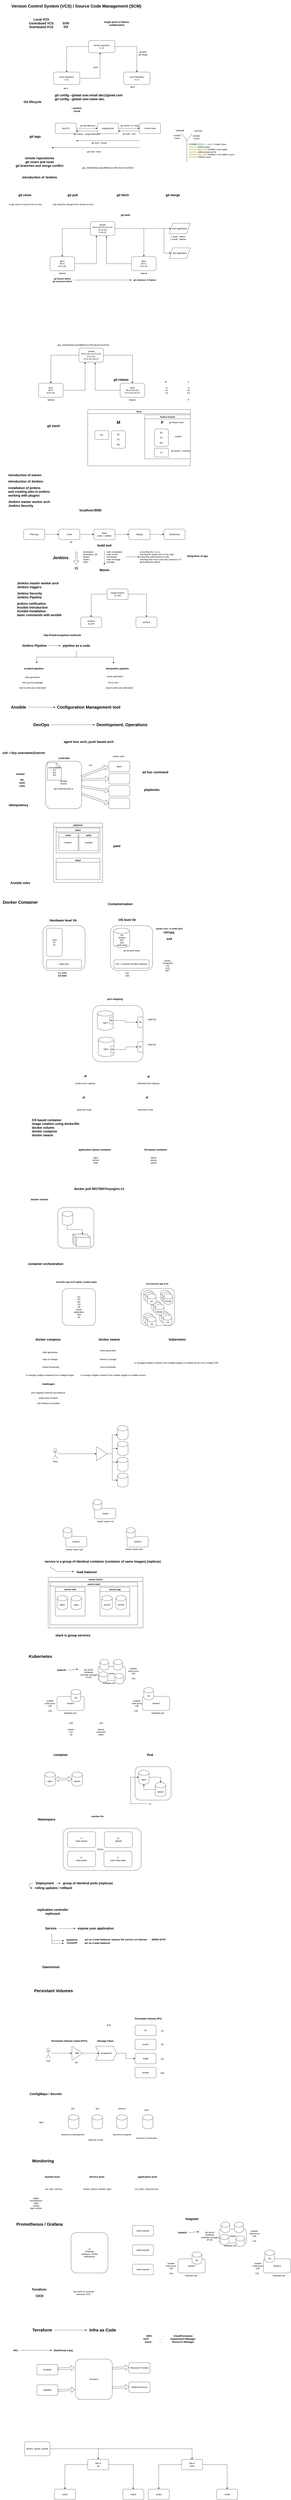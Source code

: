 <mxfile version="21.6.9" type="device">
  <diagram id="X9LIseo1WFH6ZzLSXUbu" name="Page-1">
    <mxGraphModel dx="2406" dy="570" grid="1" gridSize="10" guides="1" tooltips="1" connect="1" arrows="1" fold="1" page="1" pageScale="1" pageWidth="1169" pageHeight="827" math="0" shadow="0">
      <root>
        <mxCell id="0" />
        <mxCell id="1" parent="0" />
        <mxCell id="1qA0Qa73yYvShITX8D0M-1" value="&lt;h1&gt;Version Control System (VCS) / Source Code Management (SCM)&lt;/h1&gt;" style="text;html=1;align=center;verticalAlign=middle;resizable=0;points=[];autosize=1;strokeColor=none;fillColor=none;" parent="1" vertex="1">
          <mxGeometry x="40" y="80" width="760" height="70" as="geometry" />
        </mxCell>
        <mxCell id="1qA0Qa73yYvShITX8D0M-2" value="&lt;h2&gt;Local VCS&lt;br&gt;Centralised VCS&lt;br&gt;Distributed VCS&lt;/h2&gt;" style="text;html=1;align=center;verticalAlign=middle;resizable=0;points=[];autosize=1;strokeColor=none;fillColor=none;" parent="1" vertex="1">
          <mxGeometry x="140" y="158" width="160" height="110" as="geometry" />
        </mxCell>
        <mxCell id="1qA0Qa73yYvShITX8D0M-11" style="edgeStyle=orthogonalEdgeStyle;rounded=0;orthogonalLoop=1;jettySize=auto;html=1;entryX=0.5;entryY=0;entryDx=0;entryDy=0;" parent="1" source="1qA0Qa73yYvShITX8D0M-3" target="1qA0Qa73yYvShITX8D0M-5" edge="1">
          <mxGeometry relative="1" as="geometry" />
        </mxCell>
        <mxCell id="1qA0Qa73yYvShITX8D0M-13" style="edgeStyle=orthogonalEdgeStyle;rounded=0;orthogonalLoop=1;jettySize=auto;html=1;" parent="1" source="1qA0Qa73yYvShITX8D0M-3" target="1qA0Qa73yYvShITX8D0M-9" edge="1">
          <mxGeometry relative="1" as="geometry" />
        </mxCell>
        <mxCell id="1qA0Qa73yYvShITX8D0M-3" value="remote repository&lt;br&gt;r1,r2" style="rounded=1;whiteSpace=wrap;html=1;" parent="1" vertex="1">
          <mxGeometry x="490" y="310" width="150" height="70" as="geometry" />
        </mxCell>
        <mxCell id="1qA0Qa73yYvShITX8D0M-4" value="&lt;h3&gt;single point of failure,&lt;br&gt;collaboration&lt;/h3&gt;" style="text;html=1;align=center;verticalAlign=middle;resizable=0;points=[];autosize=1;strokeColor=none;fillColor=none;" parent="1" vertex="1">
          <mxGeometry x="565" y="173" width="170" height="80" as="geometry" />
        </mxCell>
        <mxCell id="1qA0Qa73yYvShITX8D0M-12" style="edgeStyle=orthogonalEdgeStyle;rounded=0;orthogonalLoop=1;jettySize=auto;html=1;entryX=0.436;entryY=1.003;entryDx=0;entryDy=0;entryPerimeter=0;" parent="1" source="1qA0Qa73yYvShITX8D0M-5" target="1qA0Qa73yYvShITX8D0M-3" edge="1">
          <mxGeometry relative="1" as="geometry" />
        </mxCell>
        <mxCell id="1qA0Qa73yYvShITX8D0M-5" value="local repository&lt;br&gt;r1,r2" style="rounded=1;whiteSpace=wrap;html=1;" parent="1" vertex="1">
          <mxGeometry x="290" y="490" width="150" height="70" as="geometry" />
        </mxCell>
        <mxCell id="1qA0Qa73yYvShITX8D0M-8" value="dev1" style="text;html=1;align=center;verticalAlign=middle;resizable=0;points=[];autosize=1;strokeColor=none;fillColor=none;" parent="1" vertex="1">
          <mxGeometry x="335" y="568" width="50" height="30" as="geometry" />
        </mxCell>
        <mxCell id="1qA0Qa73yYvShITX8D0M-9" value="local repository&lt;br&gt;r1,r2" style="rounded=1;whiteSpace=wrap;html=1;" parent="1" vertex="1">
          <mxGeometry x="690" y="490" width="150" height="70" as="geometry" />
        </mxCell>
        <mxCell id="1qA0Qa73yYvShITX8D0M-10" value="dev2" style="text;html=1;align=center;verticalAlign=middle;resizable=0;points=[];autosize=1;strokeColor=none;fillColor=none;" parent="1" vertex="1">
          <mxGeometry x="715" y="560" width="50" height="30" as="geometry" />
        </mxCell>
        <mxCell id="1qA0Qa73yYvShITX8D0M-14" value="&lt;h2&gt;SVN&lt;/h2&gt;" style="text;html=1;align=center;verticalAlign=middle;resizable=0;points=[];autosize=1;strokeColor=none;fillColor=none;" parent="1" vertex="1">
          <mxGeometry x="330" y="183" width="60" height="60" as="geometry" />
        </mxCell>
        <mxCell id="1qA0Qa73yYvShITX8D0M-16" value="&lt;h2&gt;Git&lt;/h2&gt;" style="text;html=1;align=center;verticalAlign=middle;resizable=0;points=[];autosize=1;strokeColor=none;fillColor=none;" parent="1" vertex="1">
          <mxGeometry x="335" y="203" width="50" height="60" as="geometry" />
        </mxCell>
        <mxCell id="1qA0Qa73yYvShITX8D0M-17" value="&lt;h2&gt;Git lifecycle&lt;/h2&gt;" style="text;html=1;align=center;verticalAlign=middle;resizable=0;points=[];autosize=1;strokeColor=none;fillColor=none;" parent="1" vertex="1">
          <mxGeometry x="110" y="630" width="120" height="60" as="geometry" />
        </mxCell>
        <mxCell id="1qA0Qa73yYvShITX8D0M-22" value="" style="edgeStyle=orthogonalEdgeStyle;rounded=0;orthogonalLoop=1;jettySize=auto;html=1;" parent="1" source="1qA0Qa73yYvShITX8D0M-18" target="1qA0Qa73yYvShITX8D0M-21" edge="1">
          <mxGeometry relative="1" as="geometry" />
        </mxCell>
        <mxCell id="1qA0Qa73yYvShITX8D0M-18" value="local Dir" style="rounded=1;whiteSpace=wrap;html=1;" parent="1" vertex="1">
          <mxGeometry x="300" y="780" width="120" height="60" as="geometry" />
        </mxCell>
        <mxCell id="1qA0Qa73yYvShITX8D0M-24" value="" style="edgeStyle=orthogonalEdgeStyle;rounded=0;orthogonalLoop=1;jettySize=auto;html=1;" parent="1" source="1qA0Qa73yYvShITX8D0M-21" target="1qA0Qa73yYvShITX8D0M-23" edge="1">
          <mxGeometry relative="1" as="geometry" />
        </mxCell>
        <mxCell id="1qA0Qa73yYvShITX8D0M-38" style="edgeStyle=orthogonalEdgeStyle;rounded=0;orthogonalLoop=1;jettySize=auto;html=1;exitX=0;exitY=0.75;exitDx=0;exitDy=0;entryX=1;entryY=0.75;entryDx=0;entryDy=0;" parent="1" source="1qA0Qa73yYvShITX8D0M-21" target="1qA0Qa73yYvShITX8D0M-18" edge="1">
          <mxGeometry relative="1" as="geometry" />
        </mxCell>
        <mxCell id="1qA0Qa73yYvShITX8D0M-21" value="staging area" style="rounded=1;whiteSpace=wrap;html=1;" parent="1" vertex="1">
          <mxGeometry x="540" y="780" width="120" height="60" as="geometry" />
        </mxCell>
        <mxCell id="1qA0Qa73yYvShITX8D0M-37" style="edgeStyle=orthogonalEdgeStyle;rounded=0;orthogonalLoop=1;jettySize=auto;html=1;exitX=0;exitY=0.75;exitDx=0;exitDy=0;entryX=1;entryY=0.75;entryDx=0;entryDy=0;" parent="1" source="1qA0Qa73yYvShITX8D0M-23" target="1qA0Qa73yYvShITX8D0M-21" edge="1">
          <mxGeometry relative="1" as="geometry" />
        </mxCell>
        <mxCell id="1qA0Qa73yYvShITX8D0M-23" value="commit area" style="rounded=1;whiteSpace=wrap;html=1;" parent="1" vertex="1">
          <mxGeometry x="780" y="780" width="120" height="60" as="geometry" />
        </mxCell>
        <mxCell id="1qA0Qa73yYvShITX8D0M-25" value="git add filename" style="text;html=1;align=center;verticalAlign=middle;resizable=0;points=[];autosize=1;strokeColor=none;fillColor=none;" parent="1" vertex="1">
          <mxGeometry x="430" y="780" width="110" height="30" as="geometry" />
        </mxCell>
        <mxCell id="1qA0Qa73yYvShITX8D0M-26" value="git commit -m &quot;msg&quot;" style="text;html=1;align=center;verticalAlign=middle;resizable=0;points=[];autosize=1;strokeColor=none;fillColor=none;" parent="1" vertex="1">
          <mxGeometry x="660" y="780" width="130" height="30" as="geometry" />
        </mxCell>
        <mxCell id="1qA0Qa73yYvShITX8D0M-27" value="&lt;h2&gt;git tags&lt;/h2&gt;" style="text;html=1;align=center;verticalAlign=middle;resizable=0;points=[];autosize=1;strokeColor=none;fillColor=none;" parent="1" vertex="1">
          <mxGeometry x="140" y="827" width="90" height="60" as="geometry" />
        </mxCell>
        <mxCell id="1qA0Qa73yYvShITX8D0M-28" value="&lt;h2&gt;remote repositories&lt;br&gt;git revert and reset&lt;br&gt;git branches and merge conflict&lt;/h2&gt;&lt;br&gt;&lt;h2&gt;introduction of Jenkins&lt;/h2&gt;" style="text;html=1;align=center;verticalAlign=middle;resizable=0;points=[];autosize=1;strokeColor=none;fillColor=none;" parent="1" vertex="1">
          <mxGeometry x="60" y="950" width="300" height="170" as="geometry" />
        </mxCell>
        <mxCell id="1qA0Qa73yYvShITX8D0M-29" value="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" style="text;html=1;align=center;verticalAlign=middle;resizable=0;points=[];autosize=1;strokeColor=none;fillColor=none;" parent="1" vertex="1">
          <mxGeometry x="440" y="1020" width="320" height="30" as="geometry" />
        </mxCell>
        <mxCell id="1qA0Qa73yYvShITX8D0M-30" value="&lt;h2&gt;git config --global user.email abc@gmail.com&lt;br&gt;git config --global user.name abc.&amp;nbsp; &amp;nbsp; &amp;nbsp; &amp;nbsp; &amp;nbsp; &amp;nbsp; &amp;nbsp; &amp;nbsp; &amp;nbsp; &amp;nbsp;&amp;nbsp;&lt;/h2&gt;" style="text;html=1;align=center;verticalAlign=middle;resizable=0;points=[];autosize=1;strokeColor=none;fillColor=none;" parent="1" vertex="1">
          <mxGeometry x="285" y="588" width="410" height="90" as="geometry" />
        </mxCell>
        <mxCell id="1qA0Qa73yYvShITX8D0M-31" value="&lt;h3&gt;--system&lt;br&gt;--local&lt;/h3&gt;" style="text;html=1;align=center;verticalAlign=middle;resizable=0;points=[];autosize=1;strokeColor=none;fillColor=none;" parent="1" vertex="1">
          <mxGeometry x="380" y="663" width="80" height="80" as="geometry" />
        </mxCell>
        <mxCell id="1qA0Qa73yYvShITX8D0M-32" value="&lt;h2&gt;git clone&amp;nbsp;&lt;span style=&quot;white-space: pre;&quot;&gt;&#x9;&lt;/span&gt;&lt;span style=&quot;white-space: pre;&quot;&gt;&#x9;&lt;span style=&quot;white-space: pre;&quot;&gt;&#x9;&lt;/span&gt;&lt;/span&gt;&lt;span style=&quot;white-space: pre;&quot;&gt;&#x9;&lt;/span&gt;&lt;span style=&quot;white-space: pre;&quot;&gt;&#x9;&lt;/span&gt;git pull&lt;span style=&quot;white-space: pre;&quot;&gt;&#x9;&lt;span style=&quot;white-space: pre;&quot;&gt;&#x9;&lt;/span&gt;&lt;span style=&quot;white-space: pre;&quot;&gt;&#x9;&lt;/span&gt;&lt;span style=&quot;white-space: pre;&quot;&gt;&#x9;&lt;/span&gt;&lt;/span&gt;&lt;span style=&quot;white-space: pre;&quot;&gt;&#x9;&lt;/span&gt;&lt;span style=&quot;white-space: pre;&quot;&gt;&#x9;&lt;/span&gt;git fetch&amp;nbsp;&lt;span style=&quot;white-space: pre;&quot;&gt;&#x9;&lt;/span&gt;&lt;span style=&quot;white-space: pre;&quot;&gt;&#x9;&lt;/span&gt;&lt;span style=&quot;white-space: pre;&quot;&gt;&#x9;&lt;/span&gt;&lt;span style=&quot;white-space: pre;&quot;&gt;&#x9;&lt;/span&gt;&lt;span style=&quot;white-space: pre;&quot;&gt;&#x9;&lt;/span&gt;&lt;span style=&quot;white-space: pre;&quot;&gt;&#x9;&lt;/span&gt;git merge&lt;/h2&gt;" style="text;html=1;align=center;verticalAlign=middle;resizable=0;points=[];autosize=1;strokeColor=none;fillColor=none;" parent="1" vertex="1">
          <mxGeometry x="80" y="1160" width="940" height="60" as="geometry" />
        </mxCell>
        <mxCell id="1qA0Qa73yYvShITX8D0M-33" value="to get code on local for the 1st time" style="text;html=1;align=center;verticalAlign=middle;resizable=0;points=[];autosize=1;strokeColor=none;fillColor=none;" parent="1" vertex="1">
          <mxGeometry x="25" y="1228" width="210" height="30" as="geometry" />
        </mxCell>
        <mxCell id="1qA0Qa73yYvShITX8D0M-34" value="only bring the changes from remote to local" style="text;html=1;align=center;verticalAlign=middle;resizable=0;points=[];autosize=1;strokeColor=none;fillColor=none;" parent="1" vertex="1">
          <mxGeometry x="275" y="1228" width="250" height="30" as="geometry" />
        </mxCell>
        <mxCell id="1qA0Qa73yYvShITX8D0M-35" value="push" style="text;html=1;align=center;verticalAlign=middle;resizable=0;points=[];autosize=1;strokeColor=none;fillColor=none;" parent="1" vertex="1">
          <mxGeometry x="505" y="448" width="50" height="30" as="geometry" />
        </mxCell>
        <mxCell id="1qA0Qa73yYvShITX8D0M-36" value="git fetch&lt;br&gt;git merge" style="text;html=1;align=center;verticalAlign=middle;resizable=0;points=[];autosize=1;strokeColor=none;fillColor=none;" parent="1" vertex="1">
          <mxGeometry x="765" y="363" width="70" height="40" as="geometry" />
        </mxCell>
        <mxCell id="1qA0Qa73yYvShITX8D0M-39" value="git reset --soft" style="text;html=1;align=center;verticalAlign=middle;resizable=0;points=[];autosize=1;strokeColor=none;fillColor=none;" parent="1" vertex="1">
          <mxGeometry x="670" y="827" width="100" height="30" as="geometry" />
        </mxCell>
        <mxCell id="1qA0Qa73yYvShITX8D0M-40" value="git restore --staged filename" style="text;html=1;align=center;verticalAlign=middle;resizable=0;points=[];autosize=1;strokeColor=none;fillColor=none;" parent="1" vertex="1">
          <mxGeometry x="395" y="828" width="170" height="30" as="geometry" />
        </mxCell>
        <mxCell id="1qA0Qa73yYvShITX8D0M-41" value="" style="endArrow=classic;html=1;rounded=0;" parent="1" edge="1">
          <mxGeometry width="50" height="50" relative="1" as="geometry">
            <mxPoint x="780" y="920" as="sourcePoint" />
            <mxPoint x="280" y="920" as="targetPoint" />
          </mxGeometry>
        </mxCell>
        <mxCell id="1qA0Qa73yYvShITX8D0M-42" value="git reset --hard" style="text;html=1;align=center;verticalAlign=middle;resizable=0;points=[];autosize=1;strokeColor=none;fillColor=none;" parent="1" vertex="1">
          <mxGeometry x="470" y="928" width="100" height="30" as="geometry" />
        </mxCell>
        <mxCell id="1qA0Qa73yYvShITX8D0M-43" value="" style="endArrow=classic;html=1;rounded=0;" parent="1" edge="1">
          <mxGeometry width="50" height="50" relative="1" as="geometry">
            <mxPoint x="780" y="880" as="sourcePoint" />
            <mxPoint x="420" y="880" as="targetPoint" />
          </mxGeometry>
        </mxCell>
        <mxCell id="1qA0Qa73yYvShITX8D0M-44" value="git reset --mixed" style="text;html=1;align=center;verticalAlign=middle;resizable=0;points=[];autosize=1;strokeColor=none;fillColor=none;" parent="1" vertex="1">
          <mxGeometry x="495" y="878" width="110" height="30" as="geometry" />
        </mxCell>
        <mxCell id="1qA0Qa73yYvShITX8D0M-45" value="" style="endArrow=none;html=1;rounded=0;" parent="1" edge="1">
          <mxGeometry width="50" height="50" relative="1" as="geometry">
            <mxPoint x="1050" y="880" as="sourcePoint" />
            <mxPoint x="1080" y="840" as="targetPoint" />
          </mxGeometry>
        </mxCell>
        <mxCell id="1qA0Qa73yYvShITX8D0M-46" value="" style="endArrow=none;html=1;rounded=0;" parent="1" edge="1">
          <mxGeometry width="50" height="50" relative="1" as="geometry">
            <mxPoint x="1050" y="880" as="sourcePoint" />
            <mxPoint x="1020" y="840" as="targetPoint" />
          </mxGeometry>
        </mxCell>
        <mxCell id="1qA0Qa73yYvShITX8D0M-47" value="" style="endArrow=none;html=1;rounded=0;" parent="1" edge="1">
          <mxGeometry width="50" height="50" relative="1" as="geometry">
            <mxPoint x="1050" y="880" as="sourcePoint" />
            <mxPoint x="1050" y="1000" as="targetPoint" />
          </mxGeometry>
        </mxCell>
        <mxCell id="1qA0Qa73yYvShITX8D0M-48" value="b7d2962 (&lt;span style=&quot;font-variant-ligatures: no-common-ligatures; color: rgb(46, 174, 187);&quot; class=&quot;s2&quot;&gt;&lt;b&gt;HEAD -&amp;gt; &lt;/b&gt;&lt;/span&gt;&lt;span style=&quot;font-variant-ligatures: no-common-ligatures; color: rgb(47, 180, 29);&quot; class=&quot;s3&quot;&gt;&lt;b&gt;main&lt;/b&gt;&lt;/span&gt;&lt;span style=&quot;font-variant-ligatures: no-common-ligatures; color: rgb(159, 160, 28);&quot; class=&quot;s1&quot;&gt;)&lt;/span&gt;&lt;span style=&quot;font-variant-ligatures: no-common-ligatures;&quot; class=&quot;s4&quot;&gt; Create 3.java&lt;/span&gt;&lt;br&gt;&lt;span style=&quot;font-variant-ligatures: no-common-ligatures; color: rgb(159, 160, 28);&quot; class=&quot;s1&quot;&gt;a5ea17e&lt;/span&gt;&lt;span style=&quot;font-variant-ligatures: no-common-ligatures;&quot; class=&quot;s4&quot;&gt; added 4.java&lt;/span&gt;&lt;br&gt;&lt;span style=&quot;font-variant-ligatures: no-common-ligatures; color: rgb(159, 160, 28);&quot; class=&quot;s1&quot;&gt;f019c49 (&lt;b&gt;tag: v2.0&lt;/b&gt;)&lt;/span&gt;&lt;span style=&quot;font-variant-ligatures: no-common-ligatures;&quot; class=&quot;s4&quot;&gt; modified 1.java again&lt;/span&gt;&lt;br&gt;&lt;span style=&quot;font-variant-ligatures: no-common-ligatures; color: rgb(159, 160, 28);&quot; class=&quot;s1&quot;&gt;add3481&lt;/span&gt;&lt;span style=&quot;font-variant-ligatures: no-common-ligatures;&quot; class=&quot;s4&quot;&gt; added git ignore file&lt;/span&gt;&lt;br&gt;&lt;span style=&quot;font-variant-ligatures: no-common-ligatures; color: rgb(159, 160, 28);&quot; class=&quot;s1&quot;&gt;5936fbe (&lt;b&gt;tag: v1.0&lt;/b&gt;)&lt;/span&gt;&lt;span style=&quot;font-variant-ligatures: no-common-ligatures;&quot; class=&quot;s4&quot;&gt; modified 1 and added 2.java&lt;/span&gt;&lt;br&gt;&lt;span style=&quot;font-variant-ligatures: no-common-ligatures; color: rgb(159, 160, 28);&quot; class=&quot;s1&quot;&gt;3dc4d50&lt;/span&gt;&lt;span style=&quot;font-variant-ligatures: no-common-ligatures;&quot; class=&quot;s4&quot;&gt; created 1.java&lt;/span&gt;" style="text;html=1;align=left;verticalAlign=middle;resizable=0;points=[];autosize=1;strokeColor=none;fillColor=none;" parent="1" vertex="1">
          <mxGeometry x="1060" y="887" width="280" height="100" as="geometry" />
        </mxCell>
        <mxCell id="1qA0Qa73yYvShITX8D0M-49" value="cd37ad1" style="text;html=1;align=center;verticalAlign=middle;resizable=0;points=[];autosize=1;strokeColor=none;fillColor=none;" parent="1" vertex="1">
          <mxGeometry x="1080" y="810" width="70" height="30" as="geometry" />
        </mxCell>
        <mxCell id="1qA0Qa73yYvShITX8D0M-50" value="54b6e88" style="text;html=1;align=center;verticalAlign=middle;resizable=0;points=[];autosize=1;strokeColor=none;fillColor=none;" parent="1" vertex="1">
          <mxGeometry x="975" y="808" width="70" height="30" as="geometry" />
        </mxCell>
        <mxCell id="1qA0Qa73yYvShITX8D0M-51" value="created&amp;nbsp;&lt;br&gt;5.java" style="text;html=1;align=center;verticalAlign=middle;resizable=0;points=[];autosize=1;strokeColor=none;fillColor=none;" parent="1" vertex="1">
          <mxGeometry x="960" y="838" width="70" height="40" as="geometry" />
        </mxCell>
        <mxCell id="1qA0Qa73yYvShITX8D0M-52" value="created&amp;nbsp;&lt;br&gt;5.java" style="text;html=1;align=center;verticalAlign=middle;resizable=0;points=[];autosize=1;strokeColor=none;fillColor=none;" parent="1" vertex="1">
          <mxGeometry x="1070" y="840" width="70" height="40" as="geometry" />
        </mxCell>
        <mxCell id="1qA0Qa73yYvShITX8D0M-56" style="edgeStyle=orthogonalEdgeStyle;rounded=0;orthogonalLoop=1;jettySize=auto;html=1;" parent="1" source="1qA0Qa73yYvShITX8D0M-53" target="1qA0Qa73yYvShITX8D0M-54" edge="1">
          <mxGeometry relative="1" as="geometry" />
        </mxCell>
        <mxCell id="1qA0Qa73yYvShITX8D0M-57" style="edgeStyle=orthogonalEdgeStyle;rounded=0;orthogonalLoop=1;jettySize=auto;html=1;entryX=0.5;entryY=0;entryDx=0;entryDy=0;" parent="1" source="1qA0Qa73yYvShITX8D0M-53" target="1qA0Qa73yYvShITX8D0M-55" edge="1">
          <mxGeometry relative="1" as="geometry" />
        </mxCell>
        <mxCell id="1qA0Qa73yYvShITX8D0M-59" style="edgeStyle=orthogonalEdgeStyle;rounded=0;orthogonalLoop=1;jettySize=auto;html=1;" parent="1" source="1qA0Qa73yYvShITX8D0M-53" target="1qA0Qa73yYvShITX8D0M-58" edge="1">
          <mxGeometry relative="1" as="geometry" />
        </mxCell>
        <mxCell id="1qA0Qa73yYvShITX8D0M-60" style="edgeStyle=orthogonalEdgeStyle;rounded=0;orthogonalLoop=1;jettySize=auto;html=1;entryX=0;entryY=0.5;entryDx=0;entryDy=0;" parent="1" source="1qA0Qa73yYvShITX8D0M-53" target="1qA0Qa73yYvShITX8D0M-61" edge="1">
          <mxGeometry relative="1" as="geometry">
            <mxPoint x="950" y="1490" as="targetPoint" />
            <Array as="points">
              <mxPoint x="920" y="1380" />
              <mxPoint x="920" y="1520" />
            </Array>
          </mxGeometry>
        </mxCell>
        <mxCell id="1qA0Qa73yYvShITX8D0M-53" value="remote&lt;br&gt;M=r1+d1+f1+m1+m2&lt;br&gt;D=r1+d1&lt;br&gt;F=r1+f1" style="rounded=1;whiteSpace=wrap;html=1;" parent="1" vertex="1">
          <mxGeometry x="500" y="1340" width="140" height="80" as="geometry" />
        </mxCell>
        <mxCell id="1qA0Qa73yYvShITX8D0M-65" style="edgeStyle=orthogonalEdgeStyle;rounded=0;orthogonalLoop=1;jettySize=auto;html=1;entryX=0.25;entryY=1;entryDx=0;entryDy=0;" parent="1" source="1qA0Qa73yYvShITX8D0M-54" target="1qA0Qa73yYvShITX8D0M-53" edge="1">
          <mxGeometry relative="1" as="geometry" />
        </mxCell>
        <mxCell id="1qA0Qa73yYvShITX8D0M-54" value="dev1&lt;br&gt;M=r1&lt;br&gt;D=r1+d1" style="rounded=1;whiteSpace=wrap;html=1;" parent="1" vertex="1">
          <mxGeometry x="270" y="1540" width="140" height="80" as="geometry" />
        </mxCell>
        <mxCell id="1qA0Qa73yYvShITX8D0M-66" style="edgeStyle=orthogonalEdgeStyle;rounded=0;orthogonalLoop=1;jettySize=auto;html=1;entryX=0.659;entryY=1.033;entryDx=0;entryDy=0;entryPerimeter=0;" parent="1" source="1qA0Qa73yYvShITX8D0M-55" target="1qA0Qa73yYvShITX8D0M-53" edge="1">
          <mxGeometry relative="1" as="geometry" />
        </mxCell>
        <mxCell id="1qA0Qa73yYvShITX8D0M-55" value="dev2&lt;br&gt;M=r1&lt;br&gt;F=r1+f1" style="rounded=1;whiteSpace=wrap;html=1;" parent="1" vertex="1">
          <mxGeometry x="735" y="1540" width="140" height="80" as="geometry" />
        </mxCell>
        <mxCell id="1qA0Qa73yYvShITX8D0M-58" value="prod application" style="shape=parallelogram;perimeter=parallelogramPerimeter;whiteSpace=wrap;html=1;fixedSize=1;" parent="1" vertex="1">
          <mxGeometry x="950" y="1350" width="120" height="60" as="geometry" />
        </mxCell>
        <mxCell id="1qA0Qa73yYvShITX8D0M-61" value="test application" style="shape=parallelogram;perimeter=parallelogramPerimeter;whiteSpace=wrap;html=1;fixedSize=1;" parent="1" vertex="1">
          <mxGeometry x="950" y="1490" width="120" height="60" as="geometry" />
        </mxCell>
        <mxCell id="1qA0Qa73yYvShITX8D0M-62" value="1 week - defect&lt;br&gt;1 month - feature" style="text;html=1;align=center;verticalAlign=middle;resizable=0;points=[];autosize=1;strokeColor=none;fillColor=none;" parent="1" vertex="1">
          <mxGeometry x="945" y="1413" width="110" height="40" as="geometry" />
        </mxCell>
        <mxCell id="1qA0Qa73yYvShITX8D0M-63" value="defects" style="text;html=1;align=center;verticalAlign=middle;resizable=0;points=[];autosize=1;strokeColor=none;fillColor=none;" parent="1" vertex="1">
          <mxGeometry x="310" y="1620" width="60" height="30" as="geometry" />
        </mxCell>
        <mxCell id="1qA0Qa73yYvShITX8D0M-64" value="feature" style="text;html=1;align=center;verticalAlign=middle;resizable=0;points=[];autosize=1;strokeColor=none;fillColor=none;" parent="1" vertex="1">
          <mxGeometry x="775" y="1620" width="60" height="30" as="geometry" />
        </mxCell>
        <mxCell id="1qA0Qa73yYvShITX8D0M-69" value="" style="edgeStyle=orthogonalEdgeStyle;rounded=0;orthogonalLoop=1;jettySize=auto;html=1;" parent="1" source="1qA0Qa73yYvShITX8D0M-67" target="1qA0Qa73yYvShITX8D0M-68" edge="1">
          <mxGeometry relative="1" as="geometry" />
        </mxCell>
        <mxCell id="1qA0Qa73yYvShITX8D0M-67" value="&lt;h4&gt;git branch defect&lt;br&gt;git checkout defect&lt;/h4&gt;" style="text;html=1;align=center;verticalAlign=middle;resizable=0;points=[];autosize=1;strokeColor=none;fillColor=none;" parent="1" vertex="1">
          <mxGeometry x="275" y="1638" width="130" height="70" as="geometry" />
        </mxCell>
        <mxCell id="1qA0Qa73yYvShITX8D0M-68" value="&lt;h4&gt;git checkout -b feature&lt;/h4&gt;" style="text;html=1;align=center;verticalAlign=middle;resizable=0;points=[];autosize=1;strokeColor=none;fillColor=none;" parent="1" vertex="1">
          <mxGeometry x="735" y="1643" width="150" height="60" as="geometry" />
        </mxCell>
        <mxCell id="1qA0Qa73yYvShITX8D0M-70" value="&lt;h3&gt;git bash&lt;/h3&gt;" style="text;html=1;align=center;verticalAlign=middle;resizable=0;points=[];autosize=1;strokeColor=none;fillColor=none;" parent="1" vertex="1">
          <mxGeometry x="660" y="1273" width="80" height="60" as="geometry" />
        </mxCell>
        <mxCell id="1qA0Qa73yYvShITX8D0M-71" value="&lt;h2 style=&quot;border-color: var(--border-color);&quot;&gt;introduction of maven&lt;/h2&gt;&lt;h2 style=&quot;border-color: var(--border-color);&quot;&gt;introduction of Jenkins&lt;/h2&gt;&lt;h2&gt;installation of jenkins&lt;br&gt;and creating jobs in jenkins&amp;nbsp;&lt;br&gt;working with plugins&lt;/h2&gt;&lt;h2&gt;Jenkins master worker arch&lt;br&gt;Jenkins Security&lt;/h2&gt;" style="text;html=1;align=left;verticalAlign=middle;resizable=0;points=[];autosize=1;strokeColor=none;fillColor=none;" parent="1" vertex="1">
          <mxGeometry x="30" y="2750" width="270" height="240" as="geometry" />
        </mxCell>
        <mxCell id="1qA0Qa73yYvShITX8D0M-72" style="edgeStyle=orthogonalEdgeStyle;rounded=0;orthogonalLoop=1;jettySize=auto;html=1;" parent="1" source="1qA0Qa73yYvShITX8D0M-76" target="1qA0Qa73yYvShITX8D0M-78" edge="1">
          <mxGeometry relative="1" as="geometry" />
        </mxCell>
        <mxCell id="1qA0Qa73yYvShITX8D0M-73" style="edgeStyle=orthogonalEdgeStyle;rounded=0;orthogonalLoop=1;jettySize=auto;html=1;entryX=0.5;entryY=0;entryDx=0;entryDy=0;" parent="1" source="1qA0Qa73yYvShITX8D0M-76" target="1qA0Qa73yYvShITX8D0M-80" edge="1">
          <mxGeometry relative="1" as="geometry" />
        </mxCell>
        <mxCell id="1qA0Qa73yYvShITX8D0M-76" value="remote&lt;br&gt;M=r1+d1+m1+f1+m2&lt;br&gt;D=r1+d1&lt;br&gt;F=r1+d1+m1+f1" style="rounded=1;whiteSpace=wrap;html=1;" parent="1" vertex="1">
          <mxGeometry x="435" y="2060" width="140" height="80" as="geometry" />
        </mxCell>
        <mxCell id="1qA0Qa73yYvShITX8D0M-77" style="edgeStyle=orthogonalEdgeStyle;rounded=0;orthogonalLoop=1;jettySize=auto;html=1;entryX=0.25;entryY=1;entryDx=0;entryDy=0;" parent="1" source="1qA0Qa73yYvShITX8D0M-78" target="1qA0Qa73yYvShITX8D0M-76" edge="1">
          <mxGeometry relative="1" as="geometry" />
        </mxCell>
        <mxCell id="1qA0Qa73yYvShITX8D0M-78" value="dev1&lt;br&gt;M=r1&lt;br&gt;D=r1+d1" style="rounded=1;whiteSpace=wrap;html=1;" parent="1" vertex="1">
          <mxGeometry x="205" y="2260" width="140" height="80" as="geometry" />
        </mxCell>
        <mxCell id="1qA0Qa73yYvShITX8D0M-79" style="edgeStyle=orthogonalEdgeStyle;rounded=0;orthogonalLoop=1;jettySize=auto;html=1;entryX=0.659;entryY=1.033;entryDx=0;entryDy=0;entryPerimeter=0;" parent="1" source="1qA0Qa73yYvShITX8D0M-80" target="1qA0Qa73yYvShITX8D0M-76" edge="1">
          <mxGeometry relative="1" as="geometry" />
        </mxCell>
        <mxCell id="1qA0Qa73yYvShITX8D0M-80" value="dev2&lt;br&gt;M=r1+d1+m1&lt;br&gt;F=r1+d1+m1+f1" style="rounded=1;whiteSpace=wrap;html=1;" parent="1" vertex="1">
          <mxGeometry x="670" y="2260" width="140" height="80" as="geometry" />
        </mxCell>
        <mxCell id="1qA0Qa73yYvShITX8D0M-81" value="defects" style="text;html=1;align=center;verticalAlign=middle;resizable=0;points=[];autosize=1;strokeColor=none;fillColor=none;" parent="1" vertex="1">
          <mxGeometry x="245" y="2340" width="60" height="30" as="geometry" />
        </mxCell>
        <mxCell id="1qA0Qa73yYvShITX8D0M-82" value="feature" style="text;html=1;align=center;verticalAlign=middle;resizable=0;points=[];autosize=1;strokeColor=none;fillColor=none;" parent="1" vertex="1">
          <mxGeometry x="710" y="2340" width="60" height="30" as="geometry" />
        </mxCell>
        <mxCell id="1qA0Qa73yYvShITX8D0M-83" value="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" style="text;html=1;align=center;verticalAlign=middle;resizable=0;points=[];autosize=1;strokeColor=none;fillColor=none;" parent="1" vertex="1">
          <mxGeometry x="300" y="2028" width="320" height="30" as="geometry" />
        </mxCell>
        <mxCell id="1qA0Qa73yYvShITX8D0M-84" value="&lt;h2&gt;git rebase&lt;/h2&gt;" style="text;html=1;align=center;verticalAlign=middle;resizable=0;points=[];autosize=1;strokeColor=none;fillColor=none;" parent="1" vertex="1">
          <mxGeometry x="620" y="2210" width="110" height="60" as="geometry" />
        </mxCell>
        <mxCell id="1qA0Qa73yYvShITX8D0M-85" value="M" style="text;html=1;align=center;verticalAlign=middle;resizable=0;points=[];autosize=1;strokeColor=none;fillColor=none;" parent="1" vertex="1">
          <mxGeometry x="915" y="2238" width="30" height="30" as="geometry" />
        </mxCell>
        <mxCell id="1qA0Qa73yYvShITX8D0M-86" value="F" style="text;html=1;align=center;verticalAlign=middle;resizable=0;points=[];autosize=1;strokeColor=none;fillColor=none;" parent="1" vertex="1">
          <mxGeometry x="1045" y="2238" width="30" height="30" as="geometry" />
        </mxCell>
        <mxCell id="1qA0Qa73yYvShITX8D0M-87" value="r1&lt;br&gt;d1&lt;br&gt;m1" style="text;html=1;align=center;verticalAlign=middle;resizable=0;points=[];autosize=1;strokeColor=none;fillColor=none;" parent="1" vertex="1">
          <mxGeometry x="915" y="2270" width="40" height="60" as="geometry" />
        </mxCell>
        <mxCell id="1qA0Qa73yYvShITX8D0M-89" value="f1" style="text;html=1;align=center;verticalAlign=middle;resizable=0;points=[];autosize=1;strokeColor=none;fillColor=none;" parent="1" vertex="1">
          <mxGeometry x="1045" y="2338" width="30" height="30" as="geometry" />
        </mxCell>
        <mxCell id="1qA0Qa73yYvShITX8D0M-90" value="r1&lt;br&gt;d1&lt;br&gt;m1" style="text;html=1;align=center;verticalAlign=middle;resizable=0;points=[];autosize=1;strokeColor=none;fillColor=none;" parent="1" vertex="1">
          <mxGeometry x="1040" y="2270" width="40" height="60" as="geometry" />
        </mxCell>
        <mxCell id="1qA0Qa73yYvShITX8D0M-91" value="R1&lt;br&gt;&lt;br&gt;D1&lt;br&gt;&lt;br&gt;M1" style="rounded=1;whiteSpace=wrap;html=1;" parent="1" vertex="1">
          <mxGeometry x="620" y="2530" width="80" height="100" as="geometry" />
        </mxCell>
        <mxCell id="1qA0Qa73yYvShITX8D0M-92" value="&lt;h1&gt;M&lt;/h1&gt;" style="text;html=1;align=center;verticalAlign=middle;resizable=0;points=[];autosize=1;strokeColor=none;fillColor=none;" parent="1" vertex="1">
          <mxGeometry x="640" y="2448" width="40" height="70" as="geometry" />
        </mxCell>
        <mxCell id="1qA0Qa73yYvShITX8D0M-93" value="&lt;h1&gt;F&lt;/h1&gt;" style="text;html=1;align=center;verticalAlign=middle;resizable=0;points=[];autosize=1;strokeColor=none;fillColor=none;" parent="1" vertex="1">
          <mxGeometry x="890" y="2448" width="40" height="70" as="geometry" />
        </mxCell>
        <mxCell id="1qA0Qa73yYvShITX8D0M-94" value="R1" style="rounded=1;whiteSpace=wrap;html=1;" parent="1" vertex="1">
          <mxGeometry x="865" y="2530" width="80" height="50" as="geometry" />
        </mxCell>
        <mxCell id="1qA0Qa73yYvShITX8D0M-95" value="F1" style="rounded=1;whiteSpace=wrap;html=1;" parent="1" vertex="1">
          <mxGeometry x="865" y="2630" width="80" height="50" as="geometry" />
        </mxCell>
        <mxCell id="1qA0Qa73yYvShITX8D0M-96" value="R1" style="rounded=1;whiteSpace=wrap;html=1;" parent="1" vertex="1">
          <mxGeometry x="525" y="2530" width="80" height="50" as="geometry" />
        </mxCell>
        <mxCell id="1qA0Qa73yYvShITX8D0M-97" value="git rebase main" style="text;html=1;align=center;verticalAlign=middle;resizable=0;points=[];autosize=1;strokeColor=none;fillColor=none;" parent="1" vertex="1">
          <mxGeometry x="935" y="2468" width="110" height="30" as="geometry" />
        </mxCell>
        <mxCell id="1qA0Qa73yYvShITX8D0M-98" value="R1&lt;br&gt;&lt;br&gt;D1&lt;br&gt;&lt;br&gt;M1" style="rounded=1;whiteSpace=wrap;html=1;" parent="1" vertex="1">
          <mxGeometry x="865" y="2520" width="80" height="100" as="geometry" />
        </mxCell>
        <mxCell id="1qA0Qa73yYvShITX8D0M-99" value="Dev2" style="swimlane;whiteSpace=wrap;html=1;" parent="1" vertex="1">
          <mxGeometry x="485" y="2410" width="585" height="320" as="geometry">
            <mxRectangle x="485" y="2410" width="70" height="30" as="alternateBounds" />
          </mxGeometry>
        </mxCell>
        <mxCell id="1qA0Qa73yYvShITX8D0M-100" value="conflict" style="text;html=1;align=center;verticalAlign=middle;resizable=0;points=[];autosize=1;strokeColor=none;fillColor=none;" parent="1" vertex="1">
          <mxGeometry x="970" y="2548" width="60" height="30" as="geometry" />
        </mxCell>
        <mxCell id="1qA0Qa73yYvShITX8D0M-101" value="Feature branch" style="swimlane;whiteSpace=wrap;html=1;" parent="1" vertex="1">
          <mxGeometry x="810" y="2440" width="260" height="250" as="geometry" />
        </mxCell>
        <mxCell id="1qA0Qa73yYvShITX8D0M-102" value="git rebase --continue" style="text;html=1;align=center;verticalAlign=middle;resizable=0;points=[];autosize=1;strokeColor=none;fillColor=none;" parent="1qA0Qa73yYvShITX8D0M-101" vertex="1">
          <mxGeometry x="140" y="190" width="130" height="30" as="geometry" />
        </mxCell>
        <mxCell id="1qA0Qa73yYvShITX8D0M-104" value="&lt;h2&gt;git stash&lt;/h2&gt;" style="text;html=1;align=center;verticalAlign=middle;resizable=0;points=[];autosize=1;strokeColor=none;fillColor=none;" parent="1" vertex="1">
          <mxGeometry x="240" y="2473" width="100" height="60" as="geometry" />
        </mxCell>
        <mxCell id="1qA0Qa73yYvShITX8D0M-108" value="" style="edgeStyle=orthogonalEdgeStyle;rounded=0;orthogonalLoop=1;jettySize=auto;html=1;" parent="1" source="1qA0Qa73yYvShITX8D0M-106" target="1qA0Qa73yYvShITX8D0M-107" edge="1">
          <mxGeometry relative="1" as="geometry" />
        </mxCell>
        <mxCell id="1qA0Qa73yYvShITX8D0M-106" value="Planning" style="rounded=1;whiteSpace=wrap;html=1;" parent="1" vertex="1">
          <mxGeometry x="120" y="3090" width="120" height="60" as="geometry" />
        </mxCell>
        <mxCell id="1qA0Qa73yYvShITX8D0M-110" value="" style="edgeStyle=orthogonalEdgeStyle;rounded=0;orthogonalLoop=1;jettySize=auto;html=1;" parent="1" source="1qA0Qa73yYvShITX8D0M-107" target="1qA0Qa73yYvShITX8D0M-109" edge="1">
          <mxGeometry relative="1" as="geometry" />
        </mxCell>
        <mxCell id="1qA0Qa73yYvShITX8D0M-107" value="Code" style="rounded=1;whiteSpace=wrap;html=1;" parent="1" vertex="1">
          <mxGeometry x="320" y="3090" width="120" height="60" as="geometry" />
        </mxCell>
        <mxCell id="1qA0Qa73yYvShITX8D0M-112" value="" style="edgeStyle=orthogonalEdgeStyle;rounded=0;orthogonalLoop=1;jettySize=auto;html=1;" parent="1" source="1qA0Qa73yYvShITX8D0M-109" target="1qA0Qa73yYvShITX8D0M-111" edge="1">
          <mxGeometry relative="1" as="geometry" />
        </mxCell>
        <mxCell id="1qA0Qa73yYvShITX8D0M-109" value="Build&lt;br&gt;Code -&amp;gt; artifact" style="rounded=1;whiteSpace=wrap;html=1;" parent="1" vertex="1">
          <mxGeometry x="520" y="3090" width="120" height="60" as="geometry" />
        </mxCell>
        <mxCell id="1qA0Qa73yYvShITX8D0M-114" value="" style="edgeStyle=orthogonalEdgeStyle;rounded=0;orthogonalLoop=1;jettySize=auto;html=1;" parent="1" source="1qA0Qa73yYvShITX8D0M-111" target="1qA0Qa73yYvShITX8D0M-113" edge="1">
          <mxGeometry relative="1" as="geometry" />
        </mxCell>
        <mxCell id="1qA0Qa73yYvShITX8D0M-111" value="Deploy" style="rounded=1;whiteSpace=wrap;html=1;" parent="1" vertex="1">
          <mxGeometry x="720" y="3090" width="120" height="60" as="geometry" />
        </mxCell>
        <mxCell id="1qA0Qa73yYvShITX8D0M-113" value="Monitoring" style="rounded=1;whiteSpace=wrap;html=1;" parent="1" vertex="1">
          <mxGeometry x="920" y="3090" width="120" height="60" as="geometry" />
        </mxCell>
        <mxCell id="1qA0Qa73yYvShITX8D0M-115" value="git" style="text;html=1;align=center;verticalAlign=middle;resizable=0;points=[];autosize=1;strokeColor=none;fillColor=none;" parent="1" vertex="1">
          <mxGeometry x="370" y="3148" width="40" height="30" as="geometry" />
        </mxCell>
        <mxCell id="1qA0Qa73yYvShITX8D0M-118" value="" style="edgeStyle=orthogonalEdgeStyle;rounded=0;orthogonalLoop=1;jettySize=auto;html=1;" parent="1" source="1qA0Qa73yYvShITX8D0M-116" target="1qA0Qa73yYvShITX8D0M-117" edge="1">
          <mxGeometry relative="1" as="geometry" />
        </mxCell>
        <mxCell id="1qA0Qa73yYvShITX8D0M-116" value="&lt;h2&gt;build tool&lt;/h2&gt;" style="text;html=1;align=center;verticalAlign=middle;resizable=0;points=[];autosize=1;strokeColor=none;fillColor=none;" parent="1" vertex="1">
          <mxGeometry x="530" y="3153" width="100" height="60" as="geometry" />
        </mxCell>
        <mxCell id="1qA0Qa73yYvShITX8D0M-117" value="&lt;h2&gt;Maven&lt;/h2&gt;" style="text;html=1;align=center;verticalAlign=middle;resizable=0;points=[];autosize=1;strokeColor=none;fillColor=none;" parent="1" vertex="1">
          <mxGeometry x="540" y="3293" width="80" height="60" as="geometry" />
        </mxCell>
        <mxCell id="1qA0Qa73yYvShITX8D0M-121" value="" style="edgeStyle=orthogonalEdgeStyle;rounded=0;orthogonalLoop=1;jettySize=auto;html=1;" parent="1" source="1qA0Qa73yYvShITX8D0M-119" target="1qA0Qa73yYvShITX8D0M-120" edge="1">
          <mxGeometry relative="1" as="geometry" />
        </mxCell>
        <mxCell id="1qA0Qa73yYvShITX8D0M-119" value="code compilation&lt;br&gt;code review&lt;br&gt;unit testing&lt;br&gt;code coverage&lt;br&gt;package" style="text;html=1;align=left;verticalAlign=middle;resizable=0;points=[];autosize=1;strokeColor=none;fillColor=none;" parent="1" vertex="1">
          <mxGeometry x="590" y="3203" width="110" height="90" as="geometry" />
        </mxCell>
        <mxCell id="1qA0Qa73yYvShITX8D0M-120" value="converting HLL to LLL&lt;br&gt;checking for syntax error in the code&lt;br&gt;executing small chunks of code&lt;br&gt;checking how much code was covered in UT&lt;br&gt;generating the artifact" style="text;html=1;align=left;verticalAlign=middle;resizable=0;points=[];autosize=1;strokeColor=none;fillColor=none;" parent="1" vertex="1">
          <mxGeometry x="780" y="3203" width="260" height="90" as="geometry" />
        </mxCell>
        <mxCell id="1qA0Qa73yYvShITX8D0M-122" value="&lt;div style=&quot;text-align: left;&quot;&gt;&lt;span style=&quot;background-color: initial;&quot;&gt;developers&lt;/span&gt;&lt;/div&gt;&lt;div style=&quot;text-align: left;&quot;&gt;&lt;span style=&quot;background-color: initial;&quot;&gt;developers, QA&lt;/span&gt;&lt;/div&gt;&lt;div style=&quot;text-align: left;&quot;&gt;&lt;span style=&quot;background-color: initial;&quot;&gt;testers&lt;/span&gt;&lt;/div&gt;&lt;div style=&quot;text-align: left;&quot;&gt;&lt;span style=&quot;background-color: initial;&quot;&gt;testers&lt;/span&gt;&lt;/div&gt;&lt;div style=&quot;text-align: left;&quot;&gt;&lt;span style=&quot;background-color: initial;&quot;&gt;build&lt;/span&gt;&lt;/div&gt;" style="text;html=1;align=center;verticalAlign=middle;resizable=0;points=[];autosize=1;strokeColor=none;fillColor=none;" parent="1" vertex="1">
          <mxGeometry x="445" y="3203" width="110" height="90" as="geometry" />
        </mxCell>
        <mxCell id="1qA0Qa73yYvShITX8D0M-123" value="&lt;h1&gt;Jenkins&lt;/h1&gt;" style="text;html=1;align=center;verticalAlign=middle;resizable=0;points=[];autosize=1;strokeColor=none;fillColor=none;" parent="1" vertex="1">
          <mxGeometry x="275" y="3218" width="110" height="70" as="geometry" />
        </mxCell>
        <mxCell id="1qA0Qa73yYvShITX8D0M-124" value="&lt;h3&gt;Integration of app&lt;/h3&gt;" style="text;html=1;align=center;verticalAlign=middle;resizable=0;points=[];autosize=1;strokeColor=none;fillColor=none;" parent="1" vertex="1">
          <mxGeometry x="1040" y="3213" width="140" height="60" as="geometry" />
        </mxCell>
        <mxCell id="1qA0Qa73yYvShITX8D0M-125" value="" style="shape=flexArrow;endArrow=classic;html=1;rounded=0;" parent="1" edge="1">
          <mxGeometry width="50" height="50" relative="1" as="geometry">
            <mxPoint x="420" y="3220" as="sourcePoint" />
            <mxPoint x="420" y="3290" as="targetPoint" />
          </mxGeometry>
        </mxCell>
        <mxCell id="1qA0Qa73yYvShITX8D0M-127" value="&lt;h2&gt;CI&lt;/h2&gt;" style="text;html=1;align=center;verticalAlign=middle;resizable=0;points=[];autosize=1;strokeColor=none;fillColor=none;" parent="1" vertex="1">
          <mxGeometry x="400" y="3283" width="40" height="60" as="geometry" />
        </mxCell>
        <mxCell id="1qA0Qa73yYvShITX8D0M-128" value="&lt;h2&gt;localhost:8080&lt;/h2&gt;" style="text;html=1;align=center;verticalAlign=middle;resizable=0;points=[];autosize=1;strokeColor=none;fillColor=none;" parent="1" vertex="1">
          <mxGeometry x="425" y="2953" width="150" height="60" as="geometry" />
        </mxCell>
        <mxCell id="UWfRj0prmCosiWsA2cAz-1" value="&lt;h2 style=&quot;border-color: var(--border-color);&quot;&gt;&lt;br&gt;Jenkins master worker arch&lt;br&gt;Jenkins triggers&lt;/h2&gt;&lt;h2 style=&quot;border-color: var(--border-color);&quot;&gt;Jenkins Security&lt;br&gt;Jenkins Pipeline&amp;nbsp;&lt;/h2&gt;&lt;h2 style=&quot;border-color: var(--border-color);&quot;&gt;jenkins notification&lt;br&gt;Ansible Introduction&lt;br&gt;Ansible Installation&lt;br&gt;basic commands with ansible&lt;/h2&gt;" style="text;html=1;align=left;verticalAlign=middle;resizable=0;points=[];autosize=1;strokeColor=none;fillColor=none;" parent="1" vertex="1">
          <mxGeometry x="80" y="3343" width="280" height="270" as="geometry" />
        </mxCell>
        <mxCell id="UWfRj0prmCosiWsA2cAz-6" style="edgeStyle=orthogonalEdgeStyle;rounded=0;orthogonalLoop=1;jettySize=auto;html=1;" parent="1" source="UWfRj0prmCosiWsA2cAz-3" target="UWfRj0prmCosiWsA2cAz-4" edge="1">
          <mxGeometry relative="1" as="geometry" />
        </mxCell>
        <mxCell id="UWfRj0prmCosiWsA2cAz-7" style="edgeStyle=orthogonalEdgeStyle;rounded=0;orthogonalLoop=1;jettySize=auto;html=1;entryX=0.5;entryY=0;entryDx=0;entryDy=0;" parent="1" source="UWfRj0prmCosiWsA2cAz-3" target="UWfRj0prmCosiWsA2cAz-5" edge="1">
          <mxGeometry relative="1" as="geometry" />
        </mxCell>
        <mxCell id="UWfRj0prmCosiWsA2cAz-3" value="master jenkins&lt;br&gt;1G ram" style="rounded=1;whiteSpace=wrap;html=1;" parent="1" vertex="1">
          <mxGeometry x="595" y="3430" width="120" height="60" as="geometry" />
        </mxCell>
        <mxCell id="UWfRj0prmCosiWsA2cAz-4" value="worker1&lt;br&gt;2g ram" style="rounded=1;whiteSpace=wrap;html=1;" parent="1" vertex="1">
          <mxGeometry x="445" y="3590" width="120" height="60" as="geometry" />
        </mxCell>
        <mxCell id="UWfRj0prmCosiWsA2cAz-5" value="worker2" style="rounded=1;whiteSpace=wrap;html=1;" parent="1" vertex="1">
          <mxGeometry x="760" y="3590" width="120" height="60" as="geometry" />
        </mxCell>
        <mxCell id="UWfRj0prmCosiWsA2cAz-10" value="" style="edgeStyle=orthogonalEdgeStyle;rounded=0;orthogonalLoop=1;jettySize=auto;html=1;" parent="1" source="UWfRj0prmCosiWsA2cAz-8" target="UWfRj0prmCosiWsA2cAz-9" edge="1">
          <mxGeometry relative="1" as="geometry" />
        </mxCell>
        <mxCell id="UWfRj0prmCosiWsA2cAz-8" value="&lt;h2&gt;Jenkins Pipeline&lt;/h2&gt;" style="text;html=1;align=center;verticalAlign=middle;resizable=0;points=[];autosize=1;strokeColor=none;fillColor=none;" parent="1" vertex="1">
          <mxGeometry x="100" y="3723" width="160" height="60" as="geometry" />
        </mxCell>
        <mxCell id="UWfRj0prmCosiWsA2cAz-12" style="edgeStyle=orthogonalEdgeStyle;rounded=0;orthogonalLoop=1;jettySize=auto;html=1;entryX=0.136;entryY=-0.01;entryDx=0;entryDy=0;entryPerimeter=0;" parent="1" source="UWfRj0prmCosiWsA2cAz-9" target="UWfRj0prmCosiWsA2cAz-11" edge="1">
          <mxGeometry relative="1" as="geometry" />
        </mxCell>
        <mxCell id="UWfRj0prmCosiWsA2cAz-13" style="edgeStyle=orthogonalEdgeStyle;rounded=0;orthogonalLoop=1;jettySize=auto;html=1;entryX=0.842;entryY=0.03;entryDx=0;entryDy=0;entryPerimeter=0;" parent="1" source="UWfRj0prmCosiWsA2cAz-9" target="UWfRj0prmCosiWsA2cAz-11" edge="1">
          <mxGeometry relative="1" as="geometry" />
        </mxCell>
        <mxCell id="UWfRj0prmCosiWsA2cAz-9" value="&lt;h2&gt;pipeline as a code&lt;/h2&gt;" style="text;html=1;align=center;verticalAlign=middle;resizable=0;points=[];autosize=1;strokeColor=none;fillColor=none;" parent="1" vertex="1">
          <mxGeometry x="330" y="3723" width="180" height="60" as="geometry" />
        </mxCell>
        <mxCell id="UWfRj0prmCosiWsA2cAz-11" value="&lt;h3&gt;scripted pipeline&lt;span style=&quot;white-space: pre;&quot;&gt;&#x9;&lt;/span&gt;&lt;span style=&quot;white-space: pre;&quot;&gt;&#x9;&lt;/span&gt;&lt;span style=&quot;white-space: pre;&quot;&gt;&#x9;&lt;/span&gt;&lt;span style=&quot;white-space: pre;&quot;&gt;&#x9;&lt;/span&gt;&lt;span style=&quot;white-space: pre;&quot;&gt;&#x9;&lt;/span&gt;&lt;span style=&quot;white-space: pre;&quot;&gt;&#x9;&lt;/span&gt;&lt;span style=&quot;white-space: pre;&quot;&gt;&#x9;&lt;/span&gt;&lt;span style=&quot;white-space: pre;&quot;&gt;&#x9;&lt;span style=&quot;white-space: pre;&quot;&gt;&#x9;&lt;/span&gt;&lt;span style=&quot;white-space: pre;&quot;&gt;&#x9;&lt;/span&gt;&lt;/span&gt;&lt;span style=&quot;white-space: pre;&quot;&gt;&#x9;&lt;/span&gt;&lt;span style=&quot;white-space: pre;&quot;&gt;&#x9;&lt;/span&gt;declarative pipeline&lt;/h3&gt;" style="text;html=1;align=center;verticalAlign=middle;resizable=0;points=[];autosize=1;strokeColor=none;fillColor=none;" parent="1" vertex="1">
          <mxGeometry x="110" y="3853" width="620" height="60" as="geometry" />
        </mxCell>
        <mxCell id="UWfRj0prmCosiWsA2cAz-14" value="older generation" style="text;html=1;align=center;verticalAlign=middle;resizable=0;points=[];autosize=1;strokeColor=none;fillColor=none;" parent="1" vertex="1">
          <mxGeometry x="115" y="3918" width="110" height="30" as="geometry" />
        </mxCell>
        <mxCell id="UWfRj0prmCosiWsA2cAz-15" value="newer generation" style="text;html=1;align=center;verticalAlign=middle;resizable=0;points=[];autosize=1;strokeColor=none;fillColor=none;" parent="1" vertex="1">
          <mxGeometry x="580" y="3913" width="120" height="30" as="geometry" />
        </mxCell>
        <mxCell id="UWfRj0prmCosiWsA2cAz-16" value="strict groovy language" style="text;html=1;align=center;verticalAlign=middle;resizable=0;points=[];autosize=1;strokeColor=none;fillColor=none;" parent="1" vertex="1">
          <mxGeometry x="100" y="3948" width="140" height="30" as="geometry" />
        </mxCell>
        <mxCell id="UWfRj0prmCosiWsA2cAz-17" value="not to strict" style="text;html=1;align=center;verticalAlign=middle;resizable=0;points=[];autosize=1;strokeColor=none;fillColor=none;" parent="1" vertex="1">
          <mxGeometry x="590" y="3948" width="80" height="30" as="geometry" />
        </mxCell>
        <mxCell id="UWfRj0prmCosiWsA2cAz-18" value="hard to write and understand" style="text;html=1;align=center;verticalAlign=middle;resizable=0;points=[];autosize=1;strokeColor=none;fillColor=none;" parent="1" vertex="1">
          <mxGeometry x="80" y="3978" width="180" height="30" as="geometry" />
        </mxCell>
        <mxCell id="UWfRj0prmCosiWsA2cAz-19" value="easy to write and understand" style="text;html=1;align=center;verticalAlign=middle;resizable=0;points=[];autosize=1;strokeColor=none;fillColor=none;" parent="1" vertex="1">
          <mxGeometry x="575" y="3978" width="180" height="30" as="geometry" />
        </mxCell>
        <mxCell id="UWfRj0prmCosiWsA2cAz-22" value="" style="edgeStyle=orthogonalEdgeStyle;rounded=0;orthogonalLoop=1;jettySize=auto;html=1;" parent="1" source="UWfRj0prmCosiWsA2cAz-20" target="UWfRj0prmCosiWsA2cAz-21" edge="1">
          <mxGeometry relative="1" as="geometry" />
        </mxCell>
        <mxCell id="UWfRj0prmCosiWsA2cAz-20" value="&lt;h1&gt;Ansible&lt;/h1&gt;" style="text;html=1;align=center;verticalAlign=middle;resizable=0;points=[];autosize=1;strokeColor=none;fillColor=none;" parent="1" vertex="1">
          <mxGeometry x="35" y="4068" width="110" height="70" as="geometry" />
        </mxCell>
        <mxCell id="UWfRj0prmCosiWsA2cAz-21" value="&lt;h1&gt;Configuration Management tool&lt;/h1&gt;" style="text;html=1;align=center;verticalAlign=middle;resizable=0;points=[];autosize=1;strokeColor=none;fillColor=none;" parent="1" vertex="1">
          <mxGeometry x="300" y="4068" width="380" height="70" as="geometry" />
        </mxCell>
        <mxCell id="UWfRj0prmCosiWsA2cAz-25" value="" style="edgeStyle=orthogonalEdgeStyle;rounded=0;orthogonalLoop=1;jettySize=auto;html=1;" parent="1" source="UWfRj0prmCosiWsA2cAz-23" target="UWfRj0prmCosiWsA2cAz-24" edge="1">
          <mxGeometry relative="1" as="geometry" />
        </mxCell>
        <mxCell id="UWfRj0prmCosiWsA2cAz-23" value="&lt;h1&gt;DevOps&lt;/h1&gt;" style="text;html=1;align=center;verticalAlign=middle;resizable=0;points=[];autosize=1;strokeColor=none;fillColor=none;" parent="1" vertex="1">
          <mxGeometry x="165" y="4168" width="110" height="70" as="geometry" />
        </mxCell>
        <mxCell id="UWfRj0prmCosiWsA2cAz-24" value="&lt;h1&gt;Development, Operations&lt;/h1&gt;" style="text;html=1;align=center;verticalAlign=middle;resizable=0;points=[];autosize=1;strokeColor=none;fillColor=none;" parent="1" vertex="1">
          <mxGeometry x="525" y="4168" width="310" height="70" as="geometry" />
        </mxCell>
        <mxCell id="UWfRj0prmCosiWsA2cAz-26" value="Ansible&lt;br&gt;Ubuntu&lt;br&gt;&lt;br&gt;apt install java-jdk-11" style="rounded=1;whiteSpace=wrap;html=1;" parent="1" vertex="1">
          <mxGeometry x="245" y="4410" width="205" height="270" as="geometry" />
        </mxCell>
        <mxCell id="UWfRj0prmCosiWsA2cAz-27" value="agent" style="rounded=1;whiteSpace=wrap;html=1;" parent="1" vertex="1">
          <mxGeometry x="605" y="4410" width="120" height="60" as="geometry" />
        </mxCell>
        <mxCell id="UWfRj0prmCosiWsA2cAz-28" value="" style="rounded=1;whiteSpace=wrap;html=1;" parent="1" vertex="1">
          <mxGeometry x="605" y="4480" width="120" height="60" as="geometry" />
        </mxCell>
        <mxCell id="UWfRj0prmCosiWsA2cAz-29" value="" style="rounded=1;whiteSpace=wrap;html=1;" parent="1" vertex="1">
          <mxGeometry x="605" y="4549" width="120" height="60" as="geometry" />
        </mxCell>
        <mxCell id="UWfRj0prmCosiWsA2cAz-30" value="" style="rounded=1;whiteSpace=wrap;html=1;" parent="1" vertex="1">
          <mxGeometry x="605" y="4620" width="120" height="60" as="geometry" />
        </mxCell>
        <mxCell id="UWfRj0prmCosiWsA2cAz-31" value="worker node" style="text;html=1;align=center;verticalAlign=middle;resizable=0;points=[];autosize=1;strokeColor=none;fillColor=none;" parent="1" vertex="1">
          <mxGeometry x="615" y="4368" width="90" height="30" as="geometry" />
        </mxCell>
        <mxCell id="UWfRj0prmCosiWsA2cAz-32" value="&lt;h3&gt;controller&lt;/h3&gt;" style="text;html=1;align=center;verticalAlign=middle;resizable=0;points=[];autosize=1;strokeColor=none;fillColor=none;" parent="1" vertex="1">
          <mxGeometry x="305" y="4363" width="90" height="60" as="geometry" />
        </mxCell>
        <mxCell id="UWfRj0prmCosiWsA2cAz-33" value="" style="shape=flexArrow;endArrow=classic;html=1;rounded=0;exitX=0.995;exitY=0.324;exitDx=0;exitDy=0;exitPerimeter=0;" parent="1" source="UWfRj0prmCosiWsA2cAz-26" edge="1">
          <mxGeometry width="50" height="50" relative="1" as="geometry">
            <mxPoint x="490" y="4520" as="sourcePoint" />
            <mxPoint x="600" y="4440" as="targetPoint" />
          </mxGeometry>
        </mxCell>
        <mxCell id="UWfRj0prmCosiWsA2cAz-34" value="" style="shape=flexArrow;endArrow=classic;html=1;rounded=0;exitX=1.003;exitY=0.396;exitDx=0;exitDy=0;exitPerimeter=0;entryX=0;entryY=0.5;entryDx=0;entryDy=0;" parent="1" source="UWfRj0prmCosiWsA2cAz-26" target="UWfRj0prmCosiWsA2cAz-28" edge="1">
          <mxGeometry width="50" height="50" relative="1" as="geometry">
            <mxPoint x="459" y="4507" as="sourcePoint" />
            <mxPoint x="600" y="4510" as="targetPoint" />
          </mxGeometry>
        </mxCell>
        <mxCell id="UWfRj0prmCosiWsA2cAz-35" value="" style="shape=flexArrow;endArrow=classic;html=1;rounded=0;exitX=0.999;exitY=0.535;exitDx=0;exitDy=0;exitPerimeter=0;entryX=0;entryY=0.5;entryDx=0;entryDy=0;" parent="1" source="UWfRj0prmCosiWsA2cAz-26" target="UWfRj0prmCosiWsA2cAz-29" edge="1">
          <mxGeometry width="50" height="50" relative="1" as="geometry">
            <mxPoint x="461" y="4527" as="sourcePoint" />
            <mxPoint x="610" y="4521" as="targetPoint" />
          </mxGeometry>
        </mxCell>
        <mxCell id="UWfRj0prmCosiWsA2cAz-36" value="" style="shape=flexArrow;endArrow=classic;html=1;rounded=0;exitX=0.999;exitY=0.692;exitDx=0;exitDy=0;exitPerimeter=0;entryX=0;entryY=0.5;entryDx=0;entryDy=0;" parent="1" source="UWfRj0prmCosiWsA2cAz-26" target="UWfRj0prmCosiWsA2cAz-30" edge="1">
          <mxGeometry width="50" height="50" relative="1" as="geometry">
            <mxPoint x="460" y="4564" as="sourcePoint" />
            <mxPoint x="615" y="4589" as="targetPoint" />
          </mxGeometry>
        </mxCell>
        <mxCell id="UWfRj0prmCosiWsA2cAz-37" value="&lt;h2&gt;agent less arch, push based arch&lt;/h2&gt;" style="text;html=1;align=center;verticalAlign=middle;resizable=0;points=[];autosize=1;strokeColor=none;fillColor=none;" parent="1" vertex="1">
          <mxGeometry x="335" y="4270" width="310" height="60" as="geometry" />
        </mxCell>
        <mxCell id="UWfRj0prmCosiWsA2cAz-38" value="ssh" style="text;html=1;align=center;verticalAlign=middle;resizable=0;points=[];autosize=1;strokeColor=none;fillColor=none;" parent="1" vertex="1">
          <mxGeometry x="480" y="4418" width="40" height="30" as="geometry" />
        </mxCell>
        <mxCell id="UWfRj0prmCosiWsA2cAz-40" value="&lt;h3&gt;http:IPaddress/github-webhook/&lt;/h3&gt;" style="text;html=1;align=center;verticalAlign=middle;resizable=0;points=[];autosize=1;strokeColor=none;fillColor=none;" parent="1" vertex="1">
          <mxGeometry x="220" y="3663" width="240" height="60" as="geometry" />
        </mxCell>
        <mxCell id="UWfRj0prmCosiWsA2cAz-41" value="&lt;h2&gt;ssh -i key username@server&lt;/h2&gt;" style="text;html=1;align=center;verticalAlign=middle;resizable=0;points=[];autosize=1;strokeColor=none;fillColor=none;" parent="1" vertex="1">
          <mxGeometry x="-15" y="4333" width="270" height="60" as="geometry" />
        </mxCell>
        <mxCell id="UWfRj0prmCosiWsA2cAz-42" value="inventory file&lt;br&gt;IP1&lt;br&gt;IP2&lt;br&gt;IP3" style="shape=note;whiteSpace=wrap;html=1;backgroundOutline=1;darkOpacity=0.05;" parent="1" vertex="1">
          <mxGeometry x="255" y="4418" width="80" height="100" as="geometry" />
        </mxCell>
        <mxCell id="UWfRj0prmCosiWsA2cAz-43" value="&lt;h3&gt;module&lt;/h3&gt;" style="text;html=1;align=center;verticalAlign=middle;resizable=0;points=[];autosize=1;strokeColor=none;fillColor=none;" parent="1" vertex="1">
          <mxGeometry x="65" y="4453" width="70" height="60" as="geometry" />
        </mxCell>
        <mxCell id="UWfRj0prmCosiWsA2cAz-44" value="&lt;h2&gt;idempotency&lt;/h2&gt;" style="text;html=1;align=center;verticalAlign=middle;resizable=0;points=[];autosize=1;strokeColor=none;fillColor=none;" parent="1" vertex="1">
          <mxGeometry x="25" y="4630" width="130" height="60" as="geometry" />
        </mxCell>
        <mxCell id="UWfRj0prmCosiWsA2cAz-45" value="&lt;h3&gt;file&lt;br&gt;shell&lt;br&gt;copy&lt;/h3&gt;" style="text;html=1;align=center;verticalAlign=middle;resizable=0;points=[];autosize=1;strokeColor=none;fillColor=none;" parent="1" vertex="1">
          <mxGeometry x="80" y="4488" width="60" height="90" as="geometry" />
        </mxCell>
        <mxCell id="UWfRj0prmCosiWsA2cAz-46" value="&lt;h2&gt;ad hoc command&lt;/h2&gt;" style="text;html=1;align=center;verticalAlign=middle;resizable=0;points=[];autosize=1;strokeColor=none;fillColor=none;" parent="1" vertex="1">
          <mxGeometry x="785" y="4443" width="170" height="60" as="geometry" />
        </mxCell>
        <mxCell id="UWfRj0prmCosiWsA2cAz-47" value="&lt;h2&gt;playbooks&lt;/h2&gt;" style="text;html=1;align=center;verticalAlign=middle;resizable=0;points=[];autosize=1;strokeColor=none;fillColor=none;" parent="1" vertex="1">
          <mxGeometry x="795" y="4543" width="110" height="60" as="geometry" />
        </mxCell>
        <mxCell id="UWfRj0prmCosiWsA2cAz-48" value="playbook" style="swimlane;whiteSpace=wrap;html=1;" parent="1" vertex="1">
          <mxGeometry x="290" y="4762" width="280" height="338" as="geometry" />
        </mxCell>
        <mxCell id="UWfRj0prmCosiWsA2cAz-49" value="play1" style="swimlane;whiteSpace=wrap;html=1;" parent="UWfRj0prmCosiWsA2cAz-48" vertex="1">
          <mxGeometry x="15" y="28" width="250" height="142" as="geometry" />
        </mxCell>
        <mxCell id="UWfRj0prmCosiWsA2cAz-51" value="task1" style="swimlane;whiteSpace=wrap;html=1;" parent="UWfRj0prmCosiWsA2cAz-49" vertex="1">
          <mxGeometry x="15" y="30" width="110" height="100" as="geometry" />
        </mxCell>
        <mxCell id="UWfRj0prmCosiWsA2cAz-52" value="task2" style="swimlane;whiteSpace=wrap;html=1;" parent="UWfRj0prmCosiWsA2cAz-49" vertex="1">
          <mxGeometry x="130" y="30" width="110" height="100" as="geometry" />
        </mxCell>
        <mxCell id="UWfRj0prmCosiWsA2cAz-50" value="play2" style="swimlane;whiteSpace=wrap;html=1;" parent="UWfRj0prmCosiWsA2cAz-48" vertex="1">
          <mxGeometry x="15" y="200" width="250" height="122" as="geometry" />
        </mxCell>
        <mxCell id="UWfRj0prmCosiWsA2cAz-53" value="modules" style="text;html=1;align=center;verticalAlign=middle;resizable=0;points=[];autosize=1;strokeColor=none;fillColor=none;" parent="1" vertex="1">
          <mxGeometry x="335" y="4858" width="70" height="30" as="geometry" />
        </mxCell>
        <mxCell id="UWfRj0prmCosiWsA2cAz-54" value="modules" style="text;html=1;align=center;verticalAlign=middle;resizable=0;points=[];autosize=1;strokeColor=none;fillColor=none;" parent="1" vertex="1">
          <mxGeometry x="455" y="4858" width="70" height="30" as="geometry" />
        </mxCell>
        <mxCell id="UWfRj0prmCosiWsA2cAz-55" value="&lt;h2&gt;yaml&lt;/h2&gt;" style="text;html=1;align=center;verticalAlign=middle;resizable=0;points=[];autosize=1;strokeColor=none;fillColor=none;" parent="1" vertex="1">
          <mxGeometry x="620" y="4863" width="60" height="60" as="geometry" />
        </mxCell>
        <mxCell id="UWfRj0prmCosiWsA2cAz-56" value="&lt;h2&gt;Ansible roles&lt;/h2&gt;" style="text;html=1;align=center;verticalAlign=middle;resizable=0;points=[];autosize=1;strokeColor=none;fillColor=none;" parent="1" vertex="1">
          <mxGeometry x="30" y="5073" width="140" height="60" as="geometry" />
        </mxCell>
        <mxCell id="UWfRj0prmCosiWsA2cAz-57" value="&lt;h1&gt;Docker Container&lt;/h1&gt;" style="text;html=1;align=center;verticalAlign=middle;resizable=0;points=[];autosize=1;strokeColor=none;fillColor=none;" parent="1" vertex="1">
          <mxGeometry x="-10" y="5178" width="220" height="70" as="geometry" />
        </mxCell>
        <mxCell id="UWfRj0prmCosiWsA2cAz-58" value="" style="rounded=1;whiteSpace=wrap;html=1;" parent="1" vertex="1">
          <mxGeometry x="230" y="5346" width="240" height="254" as="geometry" />
        </mxCell>
        <mxCell id="UWfRj0prmCosiWsA2cAz-59" value="&lt;h2&gt;Hardware level Vir&lt;/h2&gt;" style="text;html=1;align=center;verticalAlign=middle;resizable=0;points=[];autosize=1;strokeColor=none;fillColor=none;" parent="1" vertex="1">
          <mxGeometry x="255" y="5286" width="180" height="60" as="geometry" />
        </mxCell>
        <mxCell id="UWfRj0prmCosiWsA2cAz-60" value="&lt;h4&gt;5 C CPU&lt;br&gt;5G RAM&lt;/h4&gt;" style="text;html=1;align=center;verticalAlign=middle;resizable=0;points=[];autosize=1;strokeColor=none;fillColor=none;" parent="1" vertex="1">
          <mxGeometry x="305" y="5588" width="70" height="70" as="geometry" />
        </mxCell>
        <mxCell id="UWfRj0prmCosiWsA2cAz-61" value="Linux&lt;br&gt;2C&lt;br&gt;2C" style="rounded=1;whiteSpace=wrap;html=1;" parent="1" vertex="1">
          <mxGeometry x="250" y="5360" width="90" height="160" as="geometry" />
        </mxCell>
        <mxCell id="UWfRj0prmCosiWsA2cAz-62" value="hybervisor" style="rounded=1;whiteSpace=wrap;html=1;" parent="1" vertex="1">
          <mxGeometry x="250" y="5540" width="200" height="48" as="geometry" />
        </mxCell>
        <mxCell id="UWfRj0prmCosiWsA2cAz-63" value="&lt;br&gt;&lt;br&gt;servername:/bash" style="rounded=1;whiteSpace=wrap;html=1;" parent="1" vertex="1">
          <mxGeometry x="615" y="5346" width="240" height="254" as="geometry" />
        </mxCell>
        <mxCell id="UWfRj0prmCosiWsA2cAz-64" value="10C&lt;br&gt;10R" style="text;html=1;align=center;verticalAlign=middle;resizable=0;points=[];autosize=1;strokeColor=none;fillColor=none;" parent="1" vertex="1">
          <mxGeometry x="685" y="5603" width="50" height="40" as="geometry" />
        </mxCell>
        <mxCell id="UWfRj0prmCosiWsA2cAz-65" value="OS&lt;br&gt;Jenkins&lt;br&gt;20C&lt;br&gt;20G&lt;br&gt;conID:/bash" style="shape=cylinder3;whiteSpace=wrap;html=1;boundedLbl=1;backgroundOutline=1;size=15;" parent="1" vertex="1">
          <mxGeometry x="632.5" y="5360" width="92.5" height="110" as="geometry" />
        </mxCell>
        <mxCell id="UWfRj0prmCosiWsA2cAz-66" value="&lt;h2&gt;Containerization&lt;/h2&gt;" style="text;html=1;align=center;verticalAlign=middle;resizable=0;points=[];autosize=1;strokeColor=none;fillColor=none;" parent="1" vertex="1">
          <mxGeometry x="590" y="5193" width="160" height="60" as="geometry" />
        </mxCell>
        <mxCell id="UWfRj0prmCosiWsA2cAz-67" value="CRI - Container Runtime Interface" style="rounded=1;whiteSpace=wrap;html=1;" parent="1" vertex="1">
          <mxGeometry x="635" y="5540" width="200" height="48" as="geometry" />
        </mxCell>
        <mxCell id="UWfRj0prmCosiWsA2cAz-68" value="docker&lt;br&gt;containerD&lt;br&gt;LXC&lt;br&gt;LXD&lt;br&gt;RKT" style="text;html=1;align=center;verticalAlign=middle;resizable=0;points=[];autosize=1;strokeColor=none;fillColor=none;" parent="1" vertex="1">
          <mxGeometry x="900" y="5528" width="80" height="90" as="geometry" />
        </mxCell>
        <mxCell id="UWfRj0prmCosiWsA2cAz-69" value="&lt;h2&gt;OS level Vir&lt;/h2&gt;" style="text;html=1;align=center;verticalAlign=middle;resizable=0;points=[];autosize=1;strokeColor=none;fillColor=none;" parent="1" vertex="1">
          <mxGeometry x="650" y="5283" width="120" height="60" as="geometry" />
        </mxCell>
        <mxCell id="UWfRj0prmCosiWsA2cAz-70" value="&lt;h4&gt;docker exec -it conID bash&lt;/h4&gt;" style="text;html=1;align=center;verticalAlign=middle;resizable=0;points=[];autosize=1;strokeColor=none;fillColor=none;" parent="1" vertex="1">
          <mxGeometry x="860" y="5333" width="180" height="60" as="geometry" />
        </mxCell>
        <mxCell id="UWfRj0prmCosiWsA2cAz-71" value="&lt;h2&gt;ctrl+pq&amp;nbsp;&lt;/h2&gt;&lt;h2&gt;exit&lt;/h2&gt;" style="text;html=1;align=center;verticalAlign=middle;resizable=0;points=[];autosize=1;strokeColor=none;fillColor=none;" parent="1" vertex="1">
          <mxGeometry x="905" y="5353" width="90" height="100" as="geometry" />
        </mxCell>
        <mxCell id="UWfRj0prmCosiWsA2cAz-72" value="" style="rounded=1;whiteSpace=wrap;html=1;" parent="1" vertex="1">
          <mxGeometry x="512.5" y="5800" width="287.5" height="320" as="geometry" />
        </mxCell>
        <mxCell id="UWfRj0prmCosiWsA2cAz-73" value="nginx" style="shape=cylinder3;whiteSpace=wrap;html=1;boundedLbl=1;backgroundOutline=1;size=15;" parent="1" vertex="1">
          <mxGeometry x="540" y="5830" width="90" height="110" as="geometry" />
        </mxCell>
        <mxCell id="UWfRj0prmCosiWsA2cAz-74" value="nginx" style="shape=cylinder3;whiteSpace=wrap;html=1;boundedLbl=1;backgroundOutline=1;size=15;" parent="1" vertex="1">
          <mxGeometry x="545" y="5980" width="90" height="110" as="geometry" />
        </mxCell>
        <mxCell id="UWfRj0prmCosiWsA2cAz-76" value="90" style="rounded=1;whiteSpace=wrap;html=1;" parent="1" vertex="1">
          <mxGeometry x="770" y="5865" width="30" height="60" as="geometry" />
        </mxCell>
        <mxCell id="UWfRj0prmCosiWsA2cAz-77" value="VMIP:90" style="text;html=1;align=center;verticalAlign=middle;resizable=0;points=[];autosize=1;strokeColor=none;fillColor=none;" parent="1" vertex="1">
          <mxGeometry x="815" y="5865" width="70" height="30" as="geometry" />
        </mxCell>
        <mxCell id="UWfRj0prmCosiWsA2cAz-82" style="edgeStyle=orthogonalEdgeStyle;rounded=0;orthogonalLoop=1;jettySize=auto;html=1;entryX=0;entryY=0.5;entryDx=0;entryDy=0;" parent="1" source="UWfRj0prmCosiWsA2cAz-78" target="UWfRj0prmCosiWsA2cAz-76" edge="1">
          <mxGeometry relative="1" as="geometry" />
        </mxCell>
        <mxCell id="UWfRj0prmCosiWsA2cAz-78" value="80" style="rounded=1;whiteSpace=wrap;html=1;" parent="1" vertex="1">
          <mxGeometry x="610" y="5865" width="20" height="40" as="geometry" />
        </mxCell>
        <mxCell id="UWfRj0prmCosiWsA2cAz-83" style="edgeStyle=orthogonalEdgeStyle;rounded=0;orthogonalLoop=1;jettySize=auto;html=1;exitX=1;exitY=0.5;exitDx=0;exitDy=0;" parent="1" source="UWfRj0prmCosiWsA2cAz-79" target="UWfRj0prmCosiWsA2cAz-80" edge="1">
          <mxGeometry relative="1" as="geometry" />
        </mxCell>
        <mxCell id="UWfRj0prmCosiWsA2cAz-79" value="80" style="rounded=1;whiteSpace=wrap;html=1;" parent="1" vertex="1">
          <mxGeometry x="615" y="6030" width="20" height="40" as="geometry" />
        </mxCell>
        <mxCell id="UWfRj0prmCosiWsA2cAz-80" value="55" style="rounded=1;whiteSpace=wrap;html=1;" parent="1" vertex="1">
          <mxGeometry x="770" y="6005" width="30" height="60" as="geometry" />
        </mxCell>
        <mxCell id="UWfRj0prmCosiWsA2cAz-81" value="&lt;h3&gt;port mapping&lt;/h3&gt;" style="text;html=1;align=center;verticalAlign=middle;resizable=0;points=[];autosize=1;strokeColor=none;fillColor=none;" parent="1" vertex="1">
          <mxGeometry x="585" y="5733" width="110" height="60" as="geometry" />
        </mxCell>
        <mxCell id="UWfRj0prmCosiWsA2cAz-84" value="VMIP:55" style="text;html=1;align=center;verticalAlign=middle;resizable=0;points=[];autosize=1;strokeColor=none;fillColor=none;" parent="1" vertex="1">
          <mxGeometry x="815" y="6008" width="70" height="30" as="geometry" />
        </mxCell>
        <mxCell id="UWfRj0prmCosiWsA2cAz-85" value="&lt;h2&gt;-P&lt;span style=&quot;white-space: pre;&quot;&gt;&#x9;&lt;/span&gt;&lt;span style=&quot;white-space: pre;&quot;&gt;&#x9;&lt;/span&gt;&lt;span style=&quot;white-space: pre;&quot;&gt;&#x9;&lt;/span&gt;&lt;span style=&quot;white-space: pre;&quot;&gt;&#x9;&lt;/span&gt;&lt;span style=&quot;white-space: pre;&quot;&gt;&#x9;&lt;/span&gt;&lt;span style=&quot;white-space: pre;&quot;&gt;&#x9;&lt;/span&gt;&lt;span style=&quot;white-space: pre;&quot;&gt;&#x9;&lt;/span&gt;&lt;span style=&quot;white-space: pre;&quot;&gt;&#x9;&lt;/span&gt;&lt;span style=&quot;white-space: pre;&quot;&gt;&#x9;&lt;/span&gt;-p&lt;/h2&gt;" style="text;html=1;align=center;verticalAlign=middle;resizable=0;points=[];autosize=1;strokeColor=none;fillColor=none;" parent="1" vertex="1">
          <mxGeometry x="450" y="6173" width="400" height="60" as="geometry" />
        </mxCell>
        <mxCell id="UWfRj0prmCosiWsA2cAz-87" value="random port mapping" style="text;html=1;align=center;verticalAlign=middle;resizable=0;points=[];autosize=1;strokeColor=none;fillColor=none;" parent="1" vertex="1">
          <mxGeometry x="400" y="6228" width="140" height="30" as="geometry" />
        </mxCell>
        <mxCell id="UWfRj0prmCosiWsA2cAz-88" value="dedicated port mapping" style="text;html=1;align=center;verticalAlign=middle;resizable=0;points=[];autosize=1;strokeColor=none;fillColor=none;" parent="1" vertex="1">
          <mxGeometry x="755" y="6228" width="150" height="30" as="geometry" />
        </mxCell>
        <mxCell id="UWfRj0prmCosiWsA2cAz-90" value="&lt;h2&gt;-d&lt;span style=&quot;white-space: pre;&quot;&gt;&#x9;&lt;/span&gt;&lt;span style=&quot;white-space: pre;&quot;&gt;&#x9;&lt;/span&gt;&lt;span style=&quot;white-space: pre;&quot;&gt;&#x9;&lt;/span&gt;&lt;span style=&quot;white-space: pre;&quot;&gt;&#x9;&lt;/span&gt;&lt;span style=&quot;white-space: pre;&quot;&gt;&#x9;&lt;/span&gt;&lt;span style=&quot;white-space: pre;&quot;&gt;&#x9;&lt;/span&gt;&lt;span style=&quot;white-space: pre;&quot;&gt;&#x9;&lt;/span&gt;&lt;span style=&quot;white-space: pre;&quot;&gt;&#x9;&lt;/span&gt;&lt;span style=&quot;white-space: pre;&quot;&gt;&#x9;&lt;/span&gt;-it&lt;/h2&gt;" style="text;html=1;align=center;verticalAlign=middle;resizable=0;points=[];autosize=1;strokeColor=none;fillColor=none;" parent="1" vertex="1">
          <mxGeometry x="440" y="6293" width="400" height="60" as="geometry" />
        </mxCell>
        <mxCell id="UWfRj0prmCosiWsA2cAz-91" value="detached mode&lt;span style=&quot;white-space: pre;&quot;&gt;&#x9;&lt;/span&gt;&lt;span style=&quot;white-space: pre;&quot;&gt;&#x9;&lt;/span&gt;&lt;span style=&quot;white-space: pre;&quot;&gt;&#x9;&lt;/span&gt;&lt;span style=&quot;white-space: pre;&quot;&gt;&#x9;&lt;/span&gt;&lt;span style=&quot;white-space: pre;&quot;&gt;&#x9;&lt;/span&gt;&lt;span style=&quot;white-space: pre;&quot;&gt;&#x9;&lt;/span&gt;&lt;span style=&quot;white-space: pre;&quot;&gt;&#x9;&lt;/span&gt;&lt;span style=&quot;white-space: pre;&quot;&gt;&#x9;&lt;/span&gt;&lt;span style=&quot;white-space: pre;&quot;&gt;&#x9;&lt;/span&gt;&lt;span style=&quot;white-space: pre;&quot;&gt;&#x9;&lt;/span&gt;interactive mode" style="text;html=1;align=center;verticalAlign=middle;resizable=0;points=[];autosize=1;strokeColor=none;fillColor=none;" parent="1" vertex="1">
          <mxGeometry x="410" y="6378" width="460" height="30" as="geometry" />
        </mxCell>
        <mxCell id="yLiRm_L_0TRsN2n2B9q5-1" value="&lt;h2&gt;OS based container&lt;br&gt;image creation using dockerfile&lt;br&gt;docker volume&lt;br&gt;docker compose&lt;br&gt;docker swarm&lt;/h2&gt;" style="text;html=1;align=left;verticalAlign=middle;resizable=0;points=[];autosize=1;strokeColor=none;fillColor=none;" parent="1" vertex="1">
          <mxGeometry x="165" y="6420" width="290" height="150" as="geometry" />
        </mxCell>
        <mxCell id="yLiRm_L_0TRsN2n2B9q5-2" value="&lt;h3&gt;application based container&lt;span style=&quot;white-space: pre;&quot;&gt;&#x9;&lt;/span&gt;&lt;span style=&quot;white-space: pre;&quot;&gt;&#x9;&lt;/span&gt;&lt;span style=&quot;white-space: pre;&quot;&gt;&#x9;&lt;/span&gt;&lt;span style=&quot;white-space: pre;&quot;&gt;&#x9;&lt;/span&gt;&lt;span style=&quot;white-space: pre;&quot;&gt;&#x9;&lt;/span&gt;&lt;span style=&quot;white-space: pre;&quot;&gt;&#x9;&lt;/span&gt;OS based container&lt;/h3&gt;" style="text;html=1;align=center;verticalAlign=middle;resizable=0;points=[];autosize=1;strokeColor=none;fillColor=none;" parent="1" vertex="1">
          <mxGeometry x="420" y="6590" width="530" height="60" as="geometry" />
        </mxCell>
        <mxCell id="yLiRm_L_0TRsN2n2B9q5-3" value="nginx&lt;br&gt;tomcat&lt;br&gt;redis" style="text;html=1;align=center;verticalAlign=middle;resizable=0;points=[];autosize=1;strokeColor=none;fillColor=none;" parent="1" vertex="1">
          <mxGeometry x="500" y="6650" width="60" height="60" as="geometry" />
        </mxCell>
        <mxCell id="yLiRm_L_0TRsN2n2B9q5-4" value="alpine&lt;br&gt;ubuntu&lt;br&gt;centos" style="text;html=1;align=center;verticalAlign=middle;resizable=0;points=[];autosize=1;strokeColor=none;fillColor=none;" parent="1" vertex="1">
          <mxGeometry x="830" y="6650" width="60" height="60" as="geometry" />
        </mxCell>
        <mxCell id="yLiRm_L_0TRsN2n2B9q5-5" value="&lt;h2&gt;docker pull 08170007/mynginx:v1&lt;/h2&gt;" style="text;html=1;align=center;verticalAlign=middle;resizable=0;points=[];autosize=1;strokeColor=none;fillColor=none;" parent="1" vertex="1">
          <mxGeometry x="395" y="6813" width="310" height="60" as="geometry" />
        </mxCell>
        <mxCell id="yLiRm_L_0TRsN2n2B9q5-6" value="" style="rounded=1;whiteSpace=wrap;html=1;" parent="1" vertex="1">
          <mxGeometry x="315" y="6950" width="205" height="230" as="geometry" />
        </mxCell>
        <mxCell id="yLiRm_L_0TRsN2n2B9q5-9" style="edgeStyle=orthogonalEdgeStyle;rounded=0;orthogonalLoop=1;jettySize=auto;html=1;entryX=0.552;entryY=0.031;entryDx=0;entryDy=0;entryPerimeter=0;" parent="1" source="yLiRm_L_0TRsN2n2B9q5-7" target="yLiRm_L_0TRsN2n2B9q5-8" edge="1">
          <mxGeometry relative="1" as="geometry" />
        </mxCell>
        <mxCell id="yLiRm_L_0TRsN2n2B9q5-7" value="" style="shape=cylinder3;whiteSpace=wrap;html=1;boundedLbl=1;backgroundOutline=1;size=15;" parent="1" vertex="1">
          <mxGeometry x="340" y="6970" width="60" height="80" as="geometry" />
        </mxCell>
        <mxCell id="yLiRm_L_0TRsN2n2B9q5-8" value="" style="shape=cube;whiteSpace=wrap;html=1;boundedLbl=1;backgroundOutline=1;darkOpacity=0.05;darkOpacity2=0.1;" parent="1" vertex="1">
          <mxGeometry x="400" y="7100" width="100" height="70" as="geometry" />
        </mxCell>
        <mxCell id="yLiRm_L_0TRsN2n2B9q5-10" value="&lt;h3&gt;docker volume&lt;/h3&gt;" style="text;html=1;align=center;verticalAlign=middle;resizable=0;points=[];autosize=1;strokeColor=none;fillColor=none;" parent="1" vertex="1">
          <mxGeometry x="150" y="6873" width="120" height="60" as="geometry" />
        </mxCell>
        <mxCell id="yLiRm_L_0TRsN2n2B9q5-11" value="&lt;h2&gt;container orchestration&lt;/h2&gt;" style="text;html=1;align=center;verticalAlign=middle;resizable=0;points=[];autosize=1;strokeColor=none;fillColor=none;" parent="1" vertex="1">
          <mxGeometry x="135" y="7240" width="220" height="60" as="geometry" />
        </mxCell>
        <mxCell id="yLiRm_L_0TRsN2n2B9q5-13" value="txn&lt;br&gt;FD,&lt;br&gt;RD&lt;br&gt;CA&lt;br&gt;SA&lt;br&gt;bonds&lt;br&gt;application&lt;br&gt;web&lt;br&gt;db" style="rounded=1;whiteSpace=wrap;html=1;" parent="1" vertex="1">
          <mxGeometry x="340" y="7410" width="190" height="210" as="geometry" />
        </mxCell>
        <mxCell id="yLiRm_L_0TRsN2n2B9q5-14" value="" style="rounded=1;whiteSpace=wrap;html=1;" parent="1" vertex="1">
          <mxGeometry x="790" y="7410" width="190" height="210" as="geometry" />
        </mxCell>
        <mxCell id="yLiRm_L_0TRsN2n2B9q5-15" value="&lt;h4&gt;monolitic app arch/ tightly coupled apply&lt;/h4&gt;" style="text;html=1;align=center;verticalAlign=middle;resizable=0;points=[];autosize=1;strokeColor=none;fillColor=none;" parent="1" vertex="1">
          <mxGeometry x="290" y="7343" width="260" height="60" as="geometry" />
        </mxCell>
        <mxCell id="yLiRm_L_0TRsN2n2B9q5-16" value="&lt;h4&gt;microservice app arch&lt;/h4&gt;" style="text;html=1;align=center;verticalAlign=middle;resizable=0;points=[];autosize=1;strokeColor=none;fillColor=none;" parent="1" vertex="1">
          <mxGeometry x="805" y="7353" width="150" height="60" as="geometry" />
        </mxCell>
        <mxCell id="yLiRm_L_0TRsN2n2B9q5-17" value="txn" style="shape=cylinder3;whiteSpace=wrap;html=1;boundedLbl=1;backgroundOutline=1;size=15;" parent="1" vertex="1">
          <mxGeometry x="805" y="7420" width="50" height="60" as="geometry" />
        </mxCell>
        <mxCell id="yLiRm_L_0TRsN2n2B9q5-18" value="Bonds" style="shape=cylinder3;whiteSpace=wrap;html=1;boundedLbl=1;backgroundOutline=1;size=15;" parent="1" vertex="1">
          <mxGeometry x="850" y="7480" width="50" height="60" as="geometry" />
        </mxCell>
        <mxCell id="yLiRm_L_0TRsN2n2B9q5-19" value="FD,RD" style="shape=cylinder3;whiteSpace=wrap;html=1;boundedLbl=1;backgroundOutline=1;size=15;" parent="1" vertex="1">
          <mxGeometry x="900" y="7420" width="50" height="60" as="geometry" />
        </mxCell>
        <mxCell id="yLiRm_L_0TRsN2n2B9q5-20" value="CA" style="shape=cylinder3;whiteSpace=wrap;html=1;boundedLbl=1;backgroundOutline=1;size=15;" parent="1" vertex="1">
          <mxGeometry x="895" y="7540" width="50" height="60" as="geometry" />
        </mxCell>
        <mxCell id="yLiRm_L_0TRsN2n2B9q5-21" value="SA" style="shape=cylinder3;whiteSpace=wrap;html=1;boundedLbl=1;backgroundOutline=1;size=15;" parent="1" vertex="1">
          <mxGeometry x="805" y="7550" width="50" height="60" as="geometry" />
        </mxCell>
        <mxCell id="yLiRm_L_0TRsN2n2B9q5-22" value="txn" style="shape=cylinder3;whiteSpace=wrap;html=1;boundedLbl=1;backgroundOutline=1;size=15;" parent="1" vertex="1">
          <mxGeometry x="815" y="7430" width="50" height="60" as="geometry" />
        </mxCell>
        <mxCell id="yLiRm_L_0TRsN2n2B9q5-23" value="txn" style="shape=cylinder3;whiteSpace=wrap;html=1;boundedLbl=1;backgroundOutline=1;size=15;" parent="1" vertex="1">
          <mxGeometry x="825" y="7440" width="50" height="60" as="geometry" />
        </mxCell>
        <mxCell id="yLiRm_L_0TRsN2n2B9q5-24" value="FD,RD" style="shape=cylinder3;whiteSpace=wrap;html=1;boundedLbl=1;backgroundOutline=1;size=15;" parent="1" vertex="1">
          <mxGeometry x="910" y="7430" width="50" height="60" as="geometry" />
        </mxCell>
        <mxCell id="yLiRm_L_0TRsN2n2B9q5-25" value="FD,RD" style="shape=cylinder3;whiteSpace=wrap;html=1;boundedLbl=1;backgroundOutline=1;size=15;" parent="1" vertex="1">
          <mxGeometry x="920" y="7440" width="50" height="60" as="geometry" />
        </mxCell>
        <mxCell id="yLiRm_L_0TRsN2n2B9q5-26" value="Bonds" style="shape=cylinder3;whiteSpace=wrap;html=1;boundedLbl=1;backgroundOutline=1;size=15;" parent="1" vertex="1">
          <mxGeometry x="860" y="7490" width="50" height="60" as="geometry" />
        </mxCell>
        <mxCell id="yLiRm_L_0TRsN2n2B9q5-27" value="Bonds" style="shape=cylinder3;whiteSpace=wrap;html=1;boundedLbl=1;backgroundOutline=1;size=15;" parent="1" vertex="1">
          <mxGeometry x="870" y="7500" width="50" height="60" as="geometry" />
        </mxCell>
        <mxCell id="yLiRm_L_0TRsN2n2B9q5-28" value="SA" style="shape=cylinder3;whiteSpace=wrap;html=1;boundedLbl=1;backgroundOutline=1;size=15;" parent="1" vertex="1">
          <mxGeometry x="815" y="7560" width="50" height="60" as="geometry" />
        </mxCell>
        <mxCell id="yLiRm_L_0TRsN2n2B9q5-29" value="SA" style="shape=cylinder3;whiteSpace=wrap;html=1;boundedLbl=1;backgroundOutline=1;size=15;" parent="1" vertex="1">
          <mxGeometry x="825" y="7570" width="50" height="60" as="geometry" />
        </mxCell>
        <mxCell id="yLiRm_L_0TRsN2n2B9q5-30" value="CA" style="shape=cylinder3;whiteSpace=wrap;html=1;boundedLbl=1;backgroundOutline=1;size=15;" parent="1" vertex="1">
          <mxGeometry x="905" y="7550" width="50" height="60" as="geometry" />
        </mxCell>
        <mxCell id="yLiRm_L_0TRsN2n2B9q5-31" value="CA" style="shape=cylinder3;whiteSpace=wrap;html=1;boundedLbl=1;backgroundOutline=1;size=15;" parent="1" vertex="1">
          <mxGeometry x="915" y="7560" width="50" height="60" as="geometry" />
        </mxCell>
        <mxCell id="yLiRm_L_0TRsN2n2B9q5-32" value="&lt;h2&gt;docker compose&lt;span style=&quot;white-space: pre;&quot;&gt;&#x9;&lt;/span&gt;&lt;span style=&quot;white-space: pre;&quot;&gt;&#x9;&lt;/span&gt;&lt;span style=&quot;white-space: pre;&quot;&gt;&#x9;&lt;/span&gt;&lt;span style=&quot;white-space: pre;&quot;&gt;&#x9;&lt;span style=&quot;white-space: pre;&quot;&gt;&#x9;&lt;/span&gt;&lt;/span&gt;&lt;span style=&quot;white-space: pre;&quot;&gt;&#x9;&lt;/span&gt;docker swarm&lt;span style=&quot;white-space: pre;&quot;&gt;&#x9;&lt;span style=&quot;white-space: pre;&quot;&gt;&#x9;&lt;/span&gt;&lt;/span&gt;&lt;span style=&quot;white-space: pre;&quot;&gt;&#x9;&lt;/span&gt;&lt;span style=&quot;white-space: pre;&quot;&gt;&#x9;&lt;/span&gt;&lt;span style=&quot;white-space: pre;&quot;&gt;&#x9;&lt;/span&gt;&lt;span style=&quot;white-space: pre;&quot;&gt;&#x9;&lt;/span&gt;&lt;span style=&quot;white-space: pre;&quot;&gt;&#x9;&lt;/span&gt;kubernetes&lt;/h2&gt;" style="text;html=1;align=center;verticalAlign=middle;resizable=0;points=[];autosize=1;strokeColor=none;fillColor=none;" parent="1" vertex="1">
          <mxGeometry x="175" y="7670" width="880" height="60" as="geometry" />
        </mxCell>
        <mxCell id="yLiRm_L_0TRsN2n2B9q5-33" value="older generation" style="text;html=1;align=center;verticalAlign=middle;resizable=0;points=[];autosize=1;strokeColor=none;fillColor=none;" parent="1" vertex="1">
          <mxGeometry x="215" y="7758" width="110" height="30" as="geometry" />
        </mxCell>
        <mxCell id="yLiRm_L_0TRsN2n2B9q5-34" value="newer generation" style="text;html=1;align=center;verticalAlign=middle;resizable=0;points=[];autosize=1;strokeColor=none;fillColor=none;" parent="1" vertex="1">
          <mxGeometry x="540" y="7748" width="120" height="30" as="geometry" />
        </mxCell>
        <mxCell id="yLiRm_L_0TRsN2n2B9q5-35" value="easy to manage" style="text;html=1;align=center;verticalAlign=middle;resizable=0;points=[];autosize=1;strokeColor=none;fillColor=none;" parent="1" vertex="1">
          <mxGeometry x="215" y="7798" width="110" height="30" as="geometry" />
        </mxCell>
        <mxCell id="yLiRm_L_0TRsN2n2B9q5-36" value="harder to manage" style="text;html=1;align=center;verticalAlign=middle;resizable=0;points=[];autosize=1;strokeColor=none;fillColor=none;" parent="1" vertex="1">
          <mxGeometry x="540" y="7798" width="120" height="30" as="geometry" />
        </mxCell>
        <mxCell id="yLiRm_L_0TRsN2n2B9q5-38" value="limited functionilty" style="text;html=1;align=center;verticalAlign=middle;resizable=0;points=[];autosize=1;strokeColor=none;fillColor=none;" parent="1" vertex="1">
          <mxGeometry x="215" y="7842" width="120" height="30" as="geometry" />
        </mxCell>
        <mxCell id="yLiRm_L_0TRsN2n2B9q5-39" value="more functionilty" style="text;html=1;align=center;verticalAlign=middle;resizable=0;points=[];autosize=1;strokeColor=none;fillColor=none;" parent="1" vertex="1">
          <mxGeometry x="545" y="7842" width="110" height="30" as="geometry" />
        </mxCell>
        <mxCell id="yLiRm_L_0TRsN2n2B9q5-40" value="to manage multiple containers from multiple images" style="text;html=1;align=center;verticalAlign=middle;resizable=0;points=[];autosize=1;strokeColor=none;fillColor=none;" parent="1" vertex="1">
          <mxGeometry x="120" y="7888" width="300" height="30" as="geometry" />
        </mxCell>
        <mxCell id="yLiRm_L_0TRsN2n2B9q5-41" value="to manage multiple container from multiple images on multiple servers" style="text;html=1;align=center;verticalAlign=middle;resizable=0;points=[];autosize=1;strokeColor=none;fillColor=none;" parent="1" vertex="1">
          <mxGeometry x="430" y="7888" width="400" height="30" as="geometry" />
        </mxCell>
        <mxCell id="yLiRm_L_0TRsN2n2B9q5-42" value="&lt;h3&gt;challenges&lt;/h3&gt;" style="text;html=1;align=center;verticalAlign=middle;resizable=0;points=[];autosize=1;strokeColor=none;fillColor=none;" parent="1" vertex="1">
          <mxGeometry x="210" y="7923" width="100" height="60" as="geometry" />
        </mxCell>
        <mxCell id="yLiRm_L_0TRsN2n2B9q5-43" value="port mapping/ external load balancer" style="text;html=1;align=center;verticalAlign=middle;resizable=0;points=[];autosize=1;strokeColor=none;fillColor=none;" parent="1" vertex="1">
          <mxGeometry x="150" y="7988" width="220" height="30" as="geometry" />
        </mxCell>
        <mxCell id="yLiRm_L_0TRsN2n2B9q5-53" style="edgeStyle=orthogonalEdgeStyle;rounded=0;orthogonalLoop=1;jettySize=auto;html=1;entryX=0;entryY=0;entryDx=0;entryDy=52.5;entryPerimeter=0;" parent="1" source="yLiRm_L_0TRsN2n2B9q5-44" target="yLiRm_L_0TRsN2n2B9q5-46" edge="1">
          <mxGeometry relative="1" as="geometry" />
        </mxCell>
        <mxCell id="yLiRm_L_0TRsN2n2B9q5-54" style="edgeStyle=orthogonalEdgeStyle;rounded=0;orthogonalLoop=1;jettySize=auto;html=1;" parent="1" source="yLiRm_L_0TRsN2n2B9q5-44" target="yLiRm_L_0TRsN2n2B9q5-47" edge="1">
          <mxGeometry relative="1" as="geometry" />
        </mxCell>
        <mxCell id="yLiRm_L_0TRsN2n2B9q5-55" style="edgeStyle=orthogonalEdgeStyle;rounded=0;orthogonalLoop=1;jettySize=auto;html=1;entryX=0;entryY=0;entryDx=0;entryDy=27.5;entryPerimeter=0;" parent="1" source="yLiRm_L_0TRsN2n2B9q5-44" target="yLiRm_L_0TRsN2n2B9q5-49" edge="1">
          <mxGeometry relative="1" as="geometry" />
        </mxCell>
        <mxCell id="yLiRm_L_0TRsN2n2B9q5-56" style="edgeStyle=orthogonalEdgeStyle;rounded=0;orthogonalLoop=1;jettySize=auto;html=1;entryX=0;entryY=0.5;entryDx=0;entryDy=0;entryPerimeter=0;" parent="1" source="yLiRm_L_0TRsN2n2B9q5-44" target="yLiRm_L_0TRsN2n2B9q5-50" edge="1">
          <mxGeometry relative="1" as="geometry" />
        </mxCell>
        <mxCell id="yLiRm_L_0TRsN2n2B9q5-44" value="" style="triangle;whiteSpace=wrap;html=1;" parent="1" vertex="1">
          <mxGeometry x="535" y="8310" width="60" height="80" as="geometry" />
        </mxCell>
        <mxCell id="yLiRm_L_0TRsN2n2B9q5-46" value="" style="shape=cylinder3;whiteSpace=wrap;html=1;boundedLbl=1;backgroundOutline=1;size=15;" parent="1" vertex="1">
          <mxGeometry x="655" y="8190" width="60" height="80" as="geometry" />
        </mxCell>
        <mxCell id="yLiRm_L_0TRsN2n2B9q5-47" value="" style="shape=cylinder3;whiteSpace=wrap;html=1;boundedLbl=1;backgroundOutline=1;size=15;" parent="1" vertex="1">
          <mxGeometry x="655" y="8280" width="60" height="80" as="geometry" />
        </mxCell>
        <mxCell id="yLiRm_L_0TRsN2n2B9q5-49" value="" style="shape=cylinder3;whiteSpace=wrap;html=1;boundedLbl=1;backgroundOutline=1;size=15;" parent="1" vertex="1">
          <mxGeometry x="655" y="8370" width="60" height="80" as="geometry" />
        </mxCell>
        <mxCell id="yLiRm_L_0TRsN2n2B9q5-50" value="" style="shape=cylinder3;whiteSpace=wrap;html=1;boundedLbl=1;backgroundOutline=1;size=15;" parent="1" vertex="1">
          <mxGeometry x="655" y="8460" width="60" height="80" as="geometry" />
        </mxCell>
        <mxCell id="yLiRm_L_0TRsN2n2B9q5-52" style="edgeStyle=orthogonalEdgeStyle;rounded=0;orthogonalLoop=1;jettySize=auto;html=1;entryX=0;entryY=0.5;entryDx=0;entryDy=0;" parent="1" source="yLiRm_L_0TRsN2n2B9q5-51" target="yLiRm_L_0TRsN2n2B9q5-44" edge="1">
          <mxGeometry relative="1" as="geometry" />
        </mxCell>
        <mxCell id="yLiRm_L_0TRsN2n2B9q5-51" value="Actor" style="shape=umlActor;verticalLabelPosition=bottom;verticalAlign=top;html=1;outlineConnect=0;" parent="1" vertex="1">
          <mxGeometry x="285" y="8320" width="30" height="60" as="geometry" />
        </mxCell>
        <mxCell id="yLiRm_L_0TRsN2n2B9q5-57" value="single point of failure" style="text;html=1;align=center;verticalAlign=middle;resizable=0;points=[];autosize=1;strokeColor=none;fillColor=none;" parent="1" vertex="1">
          <mxGeometry x="195" y="8018" width="130" height="30" as="geometry" />
        </mxCell>
        <mxCell id="yLiRm_L_0TRsN2n2B9q5-58" value="self healing not possible" style="text;html=1;align=center;verticalAlign=middle;resizable=0;points=[];autosize=1;strokeColor=none;fillColor=none;" parent="1" vertex="1">
          <mxGeometry x="185" y="8048" width="150" height="30" as="geometry" />
        </mxCell>
        <mxCell id="yLiRm_L_0TRsN2n2B9q5-59" value="master" style="rounded=1;whiteSpace=wrap;html=1;" parent="1" vertex="1">
          <mxGeometry x="525" y="8660" width="120" height="60" as="geometry" />
        </mxCell>
        <mxCell id="yLiRm_L_0TRsN2n2B9q5-60" value="worker1" style="rounded=1;whiteSpace=wrap;html=1;" parent="1" vertex="1">
          <mxGeometry x="360" y="8820" width="120" height="60" as="geometry" />
        </mxCell>
        <mxCell id="yLiRm_L_0TRsN2n2B9q5-61" value="worker2" style="rounded=1;whiteSpace=wrap;html=1;" parent="1" vertex="1">
          <mxGeometry x="710" y="8820" width="120" height="60" as="geometry" />
        </mxCell>
        <mxCell id="yLiRm_L_0TRsN2n2B9q5-62" value="" style="shape=cylinder3;whiteSpace=wrap;html=1;boundedLbl=1;backgroundOutline=1;size=15;" parent="1" vertex="1">
          <mxGeometry x="345" y="8770" width="50" height="60" as="geometry" />
        </mxCell>
        <mxCell id="yLiRm_L_0TRsN2n2B9q5-63" value="" style="shape=cylinder3;whiteSpace=wrap;html=1;boundedLbl=1;backgroundOutline=1;size=15;" parent="1" vertex="1">
          <mxGeometry x="515" y="8610" width="50" height="60" as="geometry" />
        </mxCell>
        <mxCell id="yLiRm_L_0TRsN2n2B9q5-64" value="" style="shape=cylinder3;whiteSpace=wrap;html=1;boundedLbl=1;backgroundOutline=1;size=15;" parent="1" vertex="1">
          <mxGeometry x="705" y="8770" width="50" height="60" as="geometry" />
        </mxCell>
        <mxCell id="yLiRm_L_0TRsN2n2B9q5-66" value="docker swarm init" style="text;html=1;align=center;verticalAlign=middle;resizable=0;points=[];autosize=1;strokeColor=none;fillColor=none;" parent="1" vertex="1">
          <mxGeometry x="525" y="8720" width="120" height="30" as="geometry" />
        </mxCell>
        <mxCell id="yLiRm_L_0TRsN2n2B9q5-67" value="docker swarm join" style="text;html=1;align=center;verticalAlign=middle;resizable=0;points=[];autosize=1;strokeColor=none;fillColor=none;" parent="1" vertex="1">
          <mxGeometry x="350" y="8880" width="120" height="30" as="geometry" />
        </mxCell>
        <mxCell id="yLiRm_L_0TRsN2n2B9q5-68" value="docker swarm join" style="text;html=1;align=center;verticalAlign=middle;resizable=0;points=[];autosize=1;strokeColor=none;fillColor=none;" parent="1" vertex="1">
          <mxGeometry x="690" y="8878" width="120" height="30" as="geometry" />
        </mxCell>
        <mxCell id="yLiRm_L_0TRsN2n2B9q5-69" value="&lt;h2&gt;service is a group of identical container (container of same images) (replicas)&lt;/h2&gt;" style="text;html=1;align=center;verticalAlign=middle;resizable=0;points=[];autosize=1;strokeColor=none;fillColor=none;" parent="1" vertex="1">
          <mxGeometry x="225" y="8933" width="690" height="60" as="geometry" />
        </mxCell>
        <mxCell id="yLiRm_L_0TRsN2n2B9q5-70" value="&lt;h2&gt;load balancer&lt;/h2&gt;" style="text;html=1;align=center;verticalAlign=middle;resizable=0;points=[];autosize=1;strokeColor=none;fillColor=none;" parent="1" vertex="1">
          <mxGeometry x="410" y="8993" width="140" height="60" as="geometry" />
        </mxCell>
        <mxCell id="yLiRm_L_0TRsN2n2B9q5-71" value="" style="endArrow=classic;html=1;rounded=0;exitX=0.066;exitY=1.02;exitDx=0;exitDy=0;exitPerimeter=0;entryX=-0.031;entryY=0.447;entryDx=0;entryDy=0;entryPerimeter=0;" parent="1" source="yLiRm_L_0TRsN2n2B9q5-69" target="yLiRm_L_0TRsN2n2B9q5-70" edge="1">
          <mxGeometry width="50" height="50" relative="1" as="geometry">
            <mxPoint x="660" y="9000" as="sourcePoint" />
            <mxPoint x="710" y="8950" as="targetPoint" />
            <Array as="points">
              <mxPoint x="310" y="9020" />
            </Array>
          </mxGeometry>
        </mxCell>
        <mxCell id="yLiRm_L_0TRsN2n2B9q5-73" value="swarm cluster" style="swimlane;whiteSpace=wrap;html=1;" parent="1" vertex="1">
          <mxGeometry x="260" y="9053" width="540" height="287" as="geometry" />
        </mxCell>
        <mxCell id="yLiRm_L_0TRsN2n2B9q5-74" value="service web" style="swimlane;whiteSpace=wrap;html=1;" parent="yLiRm_L_0TRsN2n2B9q5-73" vertex="1">
          <mxGeometry x="40" y="57" width="170" height="163" as="geometry" />
        </mxCell>
        <mxCell id="yLiRm_L_0TRsN2n2B9q5-75" value="nginx" style="shape=cylinder3;whiteSpace=wrap;html=1;boundedLbl=1;backgroundOutline=1;size=15;" parent="yLiRm_L_0TRsN2n2B9q5-74" vertex="1">
          <mxGeometry x="10" y="46.5" width="60" height="80" as="geometry" />
        </mxCell>
        <mxCell id="yLiRm_L_0TRsN2n2B9q5-76" value="nginx" style="shape=cylinder3;whiteSpace=wrap;html=1;boundedLbl=1;backgroundOutline=1;size=15;" parent="yLiRm_L_0TRsN2n2B9q5-74" vertex="1">
          <mxGeometry x="90" y="46.5" width="60" height="80" as="geometry" />
        </mxCell>
        <mxCell id="yLiRm_L_0TRsN2n2B9q5-77" value="service app" style="swimlane;whiteSpace=wrap;html=1;" parent="yLiRm_L_0TRsN2n2B9q5-73" vertex="1">
          <mxGeometry x="295" y="57" width="170" height="163" as="geometry" />
        </mxCell>
        <mxCell id="yLiRm_L_0TRsN2n2B9q5-78" value="tomcat" style="shape=cylinder3;whiteSpace=wrap;html=1;boundedLbl=1;backgroundOutline=1;size=15;" parent="yLiRm_L_0TRsN2n2B9q5-77" vertex="1">
          <mxGeometry x="10" y="46.5" width="60" height="80" as="geometry" />
        </mxCell>
        <mxCell id="yLiRm_L_0TRsN2n2B9q5-79" value="tomcat" style="shape=cylinder3;whiteSpace=wrap;html=1;boundedLbl=1;backgroundOutline=1;size=15;" parent="yLiRm_L_0TRsN2n2B9q5-77" vertex="1">
          <mxGeometry x="90" y="46.5" width="60" height="80" as="geometry" />
        </mxCell>
        <mxCell id="yLiRm_L_0TRsN2n2B9q5-82" value="swarm stack" style="swimlane;whiteSpace=wrap;html=1;" parent="yLiRm_L_0TRsN2n2B9q5-73" vertex="1">
          <mxGeometry x="10" y="27" width="500" height="243" as="geometry" />
        </mxCell>
        <mxCell id="yLiRm_L_0TRsN2n2B9q5-81" value="&lt;h2&gt;stack is group services&lt;/h2&gt;" style="text;html=1;align=center;verticalAlign=middle;resizable=0;points=[];autosize=1;strokeColor=none;fillColor=none;" parent="1" vertex="1">
          <mxGeometry x="290" y="9353" width="220" height="60" as="geometry" />
        </mxCell>
        <mxCell id="yLiRm_L_0TRsN2n2B9q5-83" value="&lt;h1&gt;Kubernetes&lt;/h1&gt;" style="text;html=1;align=center;verticalAlign=middle;resizable=0;points=[];autosize=1;strokeColor=none;fillColor=none;" parent="1" vertex="1">
          <mxGeometry x="135" y="9468" width="160" height="70" as="geometry" />
        </mxCell>
        <mxCell id="yLiRm_L_0TRsN2n2B9q5-84" value="to managed multiple container from multiple images on multiple servers from multiple CRE" style="text;html=1;align=center;verticalAlign=middle;resizable=0;points=[];autosize=1;strokeColor=none;fillColor=none;" parent="1" vertex="1">
          <mxGeometry x="740" y="7818" width="500" height="30" as="geometry" />
        </mxCell>
        <mxCell id="yLiRm_L_0TRsN2n2B9q5-85" value="master" style="rounded=1;whiteSpace=wrap;html=1;" parent="1" vertex="1">
          <mxGeometry x="545" y="9560" width="155" height="80" as="geometry" />
        </mxCell>
        <mxCell id="yLiRm_L_0TRsN2n2B9q5-90" value="kubeadm init" style="text;html=1;align=center;verticalAlign=middle;resizable=0;points=[];autosize=1;strokeColor=none;fillColor=none;" parent="1" vertex="1">
          <mxGeometry x="560" y="9640" width="90" height="30" as="geometry" />
        </mxCell>
        <mxCell id="yLiRm_L_0TRsN2n2B9q5-91" value="kubeadm join" style="text;html=1;align=center;verticalAlign=middle;resizable=0;points=[];autosize=1;strokeColor=none;fillColor=none;" parent="1" vertex="1">
          <mxGeometry x="340" y="9810" width="90" height="30" as="geometry" />
        </mxCell>
        <mxCell id="yLiRm_L_0TRsN2n2B9q5-92" value="kubeadm join" style="text;html=1;align=center;verticalAlign=middle;resizable=0;points=[];autosize=1;strokeColor=none;fillColor=none;" parent="1" vertex="1">
          <mxGeometry x="840" y="9810" width="90" height="30" as="geometry" />
        </mxCell>
        <mxCell id="yLiRm_L_0TRsN2n2B9q5-93" value="worker1" style="rounded=1;whiteSpace=wrap;html=1;" parent="1" vertex="1">
          <mxGeometry x="310" y="9730" width="155" height="80" as="geometry" />
        </mxCell>
        <mxCell id="yLiRm_L_0TRsN2n2B9q5-94" value="worker2" style="rounded=1;whiteSpace=wrap;html=1;" parent="1" vertex="1">
          <mxGeometry x="797.5" y="9730" width="155" height="80" as="geometry" />
        </mxCell>
        <mxCell id="yLiRm_L_0TRsN2n2B9q5-96" value="api server&lt;br&gt;schedular&lt;br&gt;controller manager&lt;br&gt;ETCD" style="text;html=1;align=center;verticalAlign=middle;resizable=0;points=[];autosize=1;strokeColor=none;fillColor=none;" parent="1" vertex="1">
          <mxGeometry x="430" y="9565" width="120" height="70" as="geometry" />
        </mxCell>
        <mxCell id="yLiRm_L_0TRsN2n2B9q5-97" value="kubelet&lt;br&gt;kube proxy&lt;br&gt;CRI" style="text;html=1;align=center;verticalAlign=middle;resizable=0;points=[];autosize=1;strokeColor=none;fillColor=none;" parent="1" vertex="1">
          <mxGeometry x="230" y="9740" width="80" height="60" as="geometry" />
        </mxCell>
        <mxCell id="yLiRm_L_0TRsN2n2B9q5-98" value="kubelet&lt;br&gt;kube proxy&lt;br&gt;CRI" style="text;html=1;align=center;verticalAlign=middle;resizable=0;points=[];autosize=1;strokeColor=none;fillColor=none;" parent="1" vertex="1">
          <mxGeometry x="725" y="9740" width="80" height="60" as="geometry" />
        </mxCell>
        <mxCell id="yLiRm_L_0TRsN2n2B9q5-100" style="edgeStyle=orthogonalEdgeStyle;rounded=0;orthogonalLoop=1;jettySize=auto;html=1;entryX=-0.002;entryY=0.156;entryDx=0;entryDy=0;entryPerimeter=0;" parent="1" source="yLiRm_L_0TRsN2n2B9q5-99" target="yLiRm_L_0TRsN2n2B9q5-96" edge="1">
          <mxGeometry relative="1" as="geometry" />
        </mxCell>
        <mxCell id="yLiRm_L_0TRsN2n2B9q5-99" value="&lt;h3&gt;kubectl&lt;/h3&gt;" style="text;html=1;align=center;verticalAlign=middle;resizable=0;points=[];autosize=1;strokeColor=none;fillColor=none;" parent="1" vertex="1">
          <mxGeometry x="300" y="9550" width="70" height="60" as="geometry" />
        </mxCell>
        <mxCell id="yLiRm_L_0TRsN2n2B9q5-101" value="txn" style="shape=cylinder3;whiteSpace=wrap;html=1;boundedLbl=1;backgroundOutline=1;size=15;" parent="1" vertex="1">
          <mxGeometry x="390" y="9690" width="55" height="70" as="geometry" />
        </mxCell>
        <mxCell id="yLiRm_L_0TRsN2n2B9q5-102" value="SA" style="shape=cylinder3;whiteSpace=wrap;html=1;boundedLbl=1;backgroundOutline=1;size=15;" parent="1" vertex="1">
          <mxGeometry x="805" y="9680" width="55" height="70" as="geometry" />
        </mxCell>
        <mxCell id="yLiRm_L_0TRsN2n2B9q5-103" value="CNI" style="text;html=1;align=center;verticalAlign=middle;resizable=0;points=[];autosize=1;strokeColor=none;fillColor=none;" parent="1" vertex="1">
          <mxGeometry x="250" y="9798" width="40" height="30" as="geometry" />
        </mxCell>
        <mxCell id="yLiRm_L_0TRsN2n2B9q5-104" value="CNI" style="text;html=1;align=center;verticalAlign=middle;resizable=0;points=[];autosize=1;strokeColor=none;fillColor=none;" parent="1" vertex="1">
          <mxGeometry x="740" y="9798" width="40" height="30" as="geometry" />
        </mxCell>
        <mxCell id="yLiRm_L_0TRsN2n2B9q5-105" value="CRI" style="text;html=1;align=center;verticalAlign=middle;resizable=0;points=[];autosize=1;strokeColor=none;fillColor=none;" parent="1" vertex="1">
          <mxGeometry x="370" y="9868" width="40" height="30" as="geometry" />
        </mxCell>
        <mxCell id="yLiRm_L_0TRsN2n2B9q5-106" value="docker&lt;br&gt;crio&lt;br&gt;rkt" style="text;html=1;align=center;verticalAlign=middle;resizable=0;points=[];autosize=1;strokeColor=none;fillColor=none;" parent="1" vertex="1">
          <mxGeometry x="360" y="9903" width="60" height="60" as="geometry" />
        </mxCell>
        <mxCell id="yLiRm_L_0TRsN2n2B9q5-107" value="CNI" style="text;html=1;align=center;verticalAlign=middle;resizable=0;points=[];autosize=1;strokeColor=none;fillColor=none;" parent="1" vertex="1">
          <mxGeometry x="540" y="9868" width="40" height="30" as="geometry" />
        </mxCell>
        <mxCell id="yLiRm_L_0TRsN2n2B9q5-108" value="flannel&lt;br&gt;weavenet&lt;br&gt;calico" style="text;html=1;align=center;verticalAlign=middle;resizable=0;points=[];autosize=1;strokeColor=none;fillColor=none;" parent="1" vertex="1">
          <mxGeometry x="525" y="9903" width="70" height="60" as="geometry" />
        </mxCell>
        <mxCell id="yLiRm_L_0TRsN2n2B9q5-109" value="kubelet&lt;br&gt;kube proxy&lt;br&gt;CRI" style="text;html=1;align=center;verticalAlign=middle;resizable=0;points=[];autosize=1;strokeColor=none;fillColor=none;" parent="1" vertex="1">
          <mxGeometry x="705" y="9556" width="80" height="60" as="geometry" />
        </mxCell>
        <mxCell id="yLiRm_L_0TRsN2n2B9q5-110" value="CNI" style="text;html=1;align=center;verticalAlign=middle;resizable=0;points=[];autosize=1;strokeColor=none;fillColor=none;" parent="1" vertex="1">
          <mxGeometry x="725" y="9614" width="40" height="30" as="geometry" />
        </mxCell>
        <mxCell id="yLiRm_L_0TRsN2n2B9q5-111" value="" style="shape=cylinder3;whiteSpace=wrap;html=1;boundedLbl=1;backgroundOutline=1;size=15;" parent="1" vertex="1">
          <mxGeometry x="555" y="9520" width="50" height="60" as="geometry" />
        </mxCell>
        <mxCell id="yLiRm_L_0TRsN2n2B9q5-112" value="" style="shape=cylinder3;whiteSpace=wrap;html=1;boundedLbl=1;backgroundOutline=1;size=15;" parent="1" vertex="1">
          <mxGeometry x="550" y="9590" width="50" height="60" as="geometry" />
        </mxCell>
        <mxCell id="yLiRm_L_0TRsN2n2B9q5-113" value="" style="shape=cylinder3;whiteSpace=wrap;html=1;boundedLbl=1;backgroundOutline=1;size=15;" parent="1" vertex="1">
          <mxGeometry x="640" y="9599" width="50" height="60" as="geometry" />
        </mxCell>
        <mxCell id="yLiRm_L_0TRsN2n2B9q5-114" value="" style="shape=cylinder3;whiteSpace=wrap;html=1;boundedLbl=1;backgroundOutline=1;size=15;" parent="1" vertex="1">
          <mxGeometry x="632.5" y="9520" width="50" height="60" as="geometry" />
        </mxCell>
        <mxCell id="yLiRm_L_0TRsN2n2B9q5-116" value="&lt;h2&gt;Pod&lt;/h2&gt;" style="text;html=1;align=center;verticalAlign=middle;resizable=0;points=[];autosize=1;strokeColor=none;fillColor=none;" parent="1" vertex="1">
          <mxGeometry x="810" y="10033" width="60" height="60" as="geometry" />
        </mxCell>
        <mxCell id="yLiRm_L_0TRsN2n2B9q5-117" value="&lt;h2&gt;Namespace&lt;/h2&gt;" style="text;html=1;align=center;verticalAlign=middle;resizable=0;points=[];autosize=1;strokeColor=none;fillColor=none;" parent="1" vertex="1">
          <mxGeometry x="190" y="10400" width="120" height="60" as="geometry" />
        </mxCell>
        <mxCell id="yLiRm_L_0TRsN2n2B9q5-118" value="&lt;h2&gt;container&lt;/h2&gt;" style="text;html=1;align=center;verticalAlign=middle;resizable=0;points=[];autosize=1;strokeColor=none;fillColor=none;" parent="1" vertex="1">
          <mxGeometry x="280" y="10033" width="100" height="60" as="geometry" />
        </mxCell>
        <mxCell id="yLiRm_L_0TRsN2n2B9q5-119" value="nginx" style="shape=cylinder3;whiteSpace=wrap;html=1;boundedLbl=1;backgroundOutline=1;size=15;" parent="1" vertex="1">
          <mxGeometry x="240" y="10160" width="60" height="80" as="geometry" />
        </mxCell>
        <mxCell id="yLiRm_L_0TRsN2n2B9q5-120" value="" style="rounded=1;whiteSpace=wrap;html=1;" parent="1" vertex="1">
          <mxGeometry x="755" y="10130" width="205" height="190" as="geometry" />
        </mxCell>
        <mxCell id="yLiRm_L_0TRsN2n2B9q5-132" style="edgeStyle=orthogonalEdgeStyle;rounded=0;orthogonalLoop=1;jettySize=auto;html=1;entryX=0.5;entryY=0;entryDx=0;entryDy=0;entryPerimeter=0;" parent="1" source="yLiRm_L_0TRsN2n2B9q5-121" target="yLiRm_L_0TRsN2n2B9q5-127" edge="1">
          <mxGeometry relative="1" as="geometry" />
        </mxCell>
        <mxCell id="yLiRm_L_0TRsN2n2B9q5-121" value="nginx" style="shape=cylinder3;whiteSpace=wrap;html=1;boundedLbl=1;backgroundOutline=1;size=15;" parent="1" vertex="1">
          <mxGeometry x="775" y="10150" width="60" height="80" as="geometry" />
        </mxCell>
        <mxCell id="yLiRm_L_0TRsN2n2B9q5-122" value="1Drive.&amp;nbsp; &amp;nbsp; &amp;nbsp;&amp;nbsp;" style="rounded=1;whiteSpace=wrap;html=1;" parent="1" vertex="1">
          <mxGeometry x="345" y="10480" width="445" height="240" as="geometry" />
        </mxCell>
        <mxCell id="yLiRm_L_0TRsN2n2B9q5-123" value="C:&lt;br&gt;kube system" style="rounded=1;whiteSpace=wrap;html=1;" parent="1" vertex="1">
          <mxGeometry x="370" y="10500" width="160" height="90" as="geometry" />
        </mxCell>
        <mxCell id="yLiRm_L_0TRsN2n2B9q5-124" value="D:&lt;br&gt;default" style="rounded=1;whiteSpace=wrap;html=1;" parent="1" vertex="1">
          <mxGeometry x="580" y="10500" width="160" height="90" as="geometry" />
        </mxCell>
        <mxCell id="yLiRm_L_0TRsN2n2B9q5-125" value="E:&lt;br&gt;kube-public" style="rounded=1;whiteSpace=wrap;html=1;" parent="1" vertex="1">
          <mxGeometry x="370" y="10610" width="160" height="90" as="geometry" />
        </mxCell>
        <mxCell id="yLiRm_L_0TRsN2n2B9q5-126" value="F:&lt;br&gt;kube-node lease" style="rounded=1;whiteSpace=wrap;html=1;" parent="1" vertex="1">
          <mxGeometry x="577.5" y="10610" width="160" height="90" as="geometry" />
        </mxCell>
        <mxCell id="yLiRm_L_0TRsN2n2B9q5-133" style="edgeStyle=orthogonalEdgeStyle;rounded=0;orthogonalLoop=1;jettySize=auto;html=1;entryX=0.5;entryY=1;entryDx=0;entryDy=0;entryPerimeter=0;" parent="1" source="yLiRm_L_0TRsN2n2B9q5-127" target="yLiRm_L_0TRsN2n2B9q5-121" edge="1">
          <mxGeometry relative="1" as="geometry" />
        </mxCell>
        <mxCell id="yLiRm_L_0TRsN2n2B9q5-127" value="splunk" style="shape=cylinder3;whiteSpace=wrap;html=1;boundedLbl=1;backgroundOutline=1;size=15;" parent="1" vertex="1">
          <mxGeometry x="870" y="10220" width="60" height="80" as="geometry" />
        </mxCell>
        <mxCell id="yLiRm_L_0TRsN2n2B9q5-128" value="splunk" style="shape=cylinder3;whiteSpace=wrap;html=1;boundedLbl=1;backgroundOutline=1;size=15;" parent="1" vertex="1">
          <mxGeometry x="395" y="10160" width="60" height="80" as="geometry" />
        </mxCell>
        <mxCell id="yLiRm_L_0TRsN2n2B9q5-129" value="" style="shape=flexArrow;endArrow=classic;startArrow=classic;html=1;rounded=0;exitX=1;exitY=0.5;exitDx=0;exitDy=0;exitPerimeter=0;entryX=0;entryY=0.5;entryDx=0;entryDy=0;entryPerimeter=0;" parent="1" source="yLiRm_L_0TRsN2n2B9q5-119" target="yLiRm_L_0TRsN2n2B9q5-128" edge="1">
          <mxGeometry width="100" height="100" relative="1" as="geometry">
            <mxPoint x="610" y="10220" as="sourcePoint" />
            <mxPoint x="710" y="10120" as="targetPoint" />
          </mxGeometry>
        </mxCell>
        <mxCell id="yLiRm_L_0TRsN2n2B9q5-131" style="edgeStyle=orthogonalEdgeStyle;rounded=0;orthogonalLoop=1;jettySize=auto;html=1;entryX=0;entryY=0.5;entryDx=0;entryDy=0;entryPerimeter=0;" parent="1" source="yLiRm_L_0TRsN2n2B9q5-130" target="yLiRm_L_0TRsN2n2B9q5-121" edge="1">
          <mxGeometry relative="1" as="geometry">
            <Array as="points">
              <mxPoint x="730" y="10340" />
              <mxPoint x="730" y="10190" />
            </Array>
          </mxGeometry>
        </mxCell>
        <mxCell id="yLiRm_L_0TRsN2n2B9q5-130" value="IP" style="text;html=1;align=center;verticalAlign=middle;resizable=0;points=[];autosize=1;strokeColor=none;fillColor=none;" parent="1" vertex="1">
          <mxGeometry x="825" y="10328" width="30" height="30" as="geometry" />
        </mxCell>
        <mxCell id="yLiRm_L_0TRsN2n2B9q5-134" value="&lt;h4&gt;manifest file&lt;/h4&gt;" style="text;html=1;align=center;verticalAlign=middle;resizable=0;points=[];autosize=1;strokeColor=none;fillColor=none;" parent="1" vertex="1">
          <mxGeometry x="495" y="10383" width="90" height="60" as="geometry" />
        </mxCell>
        <mxCell id="yLiRm_L_0TRsN2n2B9q5-138" value="" style="edgeStyle=orthogonalEdgeStyle;rounded=0;orthogonalLoop=1;jettySize=auto;html=1;" parent="1" source="yLiRm_L_0TRsN2n2B9q5-135" target="yLiRm_L_0TRsN2n2B9q5-137" edge="1">
          <mxGeometry relative="1" as="geometry" />
        </mxCell>
        <mxCell id="yLiRm_L_0TRsN2n2B9q5-141" style="edgeStyle=orthogonalEdgeStyle;rounded=0;orthogonalLoop=1;jettySize=auto;html=1;" parent="1" source="yLiRm_L_0TRsN2n2B9q5-135" edge="1">
          <mxGeometry relative="1" as="geometry">
            <mxPoint x="170" y="10820" as="targetPoint" />
          </mxGeometry>
        </mxCell>
        <mxCell id="yLiRm_L_0TRsN2n2B9q5-135" value="&lt;h2&gt;Deployment&lt;/h2&gt;" style="text;html=1;align=center;verticalAlign=middle;resizable=0;points=[];autosize=1;strokeColor=none;fillColor=none;" parent="1" vertex="1">
          <mxGeometry x="175" y="10763" width="130" height="60" as="geometry" />
        </mxCell>
        <mxCell id="yLiRm_L_0TRsN2n2B9q5-144" value="" style="edgeStyle=orthogonalEdgeStyle;rounded=0;orthogonalLoop=1;jettySize=auto;html=1;" parent="1" source="yLiRm_L_0TRsN2n2B9q5-136" target="yLiRm_L_0TRsN2n2B9q5-143" edge="1">
          <mxGeometry relative="1" as="geometry" />
        </mxCell>
        <mxCell id="yLiRm_L_0TRsN2n2B9q5-146" style="edgeStyle=orthogonalEdgeStyle;rounded=0;orthogonalLoop=1;jettySize=auto;html=1;" parent="1" source="yLiRm_L_0TRsN2n2B9q5-136" edge="1">
          <mxGeometry relative="1" as="geometry">
            <mxPoint x="350" y="11120" as="targetPoint" />
            <Array as="points">
              <mxPoint x="280" y="11120" />
            </Array>
          </mxGeometry>
        </mxCell>
        <mxCell id="yLiRm_L_0TRsN2n2B9q5-147" style="edgeStyle=orthogonalEdgeStyle;rounded=0;orthogonalLoop=1;jettySize=auto;html=1;entryX=-0.018;entryY=0.645;entryDx=0;entryDy=0;entryPerimeter=0;" parent="1" source="yLiRm_L_0TRsN2n2B9q5-136" target="yLiRm_L_0TRsN2n2B9q5-145" edge="1">
          <mxGeometry relative="1" as="geometry">
            <Array as="points">
              <mxPoint x="280" y="11135" />
            </Array>
          </mxGeometry>
        </mxCell>
        <mxCell id="yLiRm_L_0TRsN2n2B9q5-136" value="&lt;h2&gt;Service&lt;/h2&gt;" style="text;html=1;align=center;verticalAlign=middle;resizable=0;points=[];autosize=1;strokeColor=none;fillColor=none;" parent="1" vertex="1">
          <mxGeometry x="230" y="11020" width="90" height="60" as="geometry" />
        </mxCell>
        <mxCell id="yLiRm_L_0TRsN2n2B9q5-137" value="&lt;h2&gt;group of identical pods (replicas)&lt;/h2&gt;" style="text;html=1;align=center;verticalAlign=middle;resizable=0;points=[];autosize=1;strokeColor=none;fillColor=none;" parent="1" vertex="1">
          <mxGeometry x="330" y="10763" width="310" height="60" as="geometry" />
        </mxCell>
        <mxCell id="yLiRm_L_0TRsN2n2B9q5-139" value="&lt;h2&gt;replication controller&lt;br&gt;replicaset&lt;/h2&gt;" style="text;html=1;align=center;verticalAlign=middle;resizable=0;points=[];autosize=1;strokeColor=none;fillColor=none;" parent="1" vertex="1">
          <mxGeometry x="185" y="10910" width="200" height="90" as="geometry" />
        </mxCell>
        <mxCell id="yLiRm_L_0TRsN2n2B9q5-140" value="&lt;h2&gt;rolling updates / rollback&lt;/h2&gt;" style="text;html=1;align=center;verticalAlign=middle;resizable=0;points=[];autosize=1;strokeColor=none;fillColor=none;" parent="1" vertex="1">
          <mxGeometry x="170" y="10790" width="240" height="60" as="geometry" />
        </mxCell>
        <mxCell id="yLiRm_L_0TRsN2n2B9q5-142" value="&lt;h2&gt;Daemonset&lt;/h2&gt;" style="text;html=1;align=center;verticalAlign=middle;resizable=0;points=[];autosize=1;strokeColor=none;fillColor=none;" parent="1" vertex="1">
          <mxGeometry x="215" y="11240" width="120" height="60" as="geometry" />
        </mxCell>
        <mxCell id="yLiRm_L_0TRsN2n2B9q5-143" value="&lt;h2&gt;expose your application&lt;/h2&gt;" style="text;html=1;align=center;verticalAlign=middle;resizable=0;points=[];autosize=1;strokeColor=none;fillColor=none;" parent="1" vertex="1">
          <mxGeometry x="415" y="11020" width="230" height="60" as="geometry" />
        </mxCell>
        <mxCell id="yLiRm_L_0TRsN2n2B9q5-145" value="&lt;h3&gt;NodePort&lt;br&gt;ClusterIP&lt;/h3&gt;" style="text;html=1;align=center;verticalAlign=middle;resizable=0;points=[];autosize=1;strokeColor=none;fillColor=none;" parent="1" vertex="1">
          <mxGeometry x="350" y="11083" width="90" height="80" as="geometry" />
        </mxCell>
        <mxCell id="yLiRm_L_0TRsN2n2B9q5-148" value="&lt;h3&gt;act as a load balancer&lt;/h3&gt;" style="text;html=1;align=center;verticalAlign=middle;resizable=0;points=[];autosize=1;strokeColor=none;fillColor=none;" parent="1" vertex="1">
          <mxGeometry x="455" y="11103" width="170" height="60" as="geometry" />
        </mxCell>
        <mxCell id="yLiRm_L_0TRsN2n2B9q5-149" value="&lt;h3&gt;act as a load balancer, expose the service on internet&lt;/h3&gt;" style="text;html=1;align=center;verticalAlign=middle;resizable=0;points=[];autosize=1;strokeColor=none;fillColor=none;" parent="1" vertex="1">
          <mxGeometry x="455" y="11083" width="380" height="60" as="geometry" />
        </mxCell>
        <mxCell id="yLiRm_L_0TRsN2n2B9q5-150" value="&lt;h3&gt;30000-32767&lt;/h3&gt;" style="text;html=1;align=center;verticalAlign=middle;resizable=0;points=[];autosize=1;strokeColor=none;fillColor=none;" parent="1" vertex="1">
          <mxGeometry x="835" y="11083" width="110" height="60" as="geometry" />
        </mxCell>
        <mxCell id="yLiRm_L_0TRsN2n2B9q5-152" value="&lt;h1&gt;Persistant Volumes&lt;/h1&gt;" style="text;html=1;align=center;verticalAlign=middle;resizable=0;points=[];autosize=1;strokeColor=none;fillColor=none;" parent="1" vertex="1">
          <mxGeometry x="170" y="11370" width="240" height="70" as="geometry" />
        </mxCell>
        <mxCell id="yLiRm_L_0TRsN2n2B9q5-161" style="edgeStyle=orthogonalEdgeStyle;rounded=0;orthogonalLoop=1;jettySize=auto;html=1;entryX=0;entryY=0.5;entryDx=0;entryDy=0;" parent="1" source="yLiRm_L_0TRsN2n2B9q5-153" target="yLiRm_L_0TRsN2n2B9q5-158" edge="1">
          <mxGeometry relative="1" as="geometry" />
        </mxCell>
        <mxCell id="yLiRm_L_0TRsN2n2B9q5-153" value="Pod" style="shape=umlActor;verticalLabelPosition=bottom;verticalAlign=top;html=1;outlineConnect=0;" parent="1" vertex="1">
          <mxGeometry x="245" y="11730" width="30" height="60" as="geometry" />
        </mxCell>
        <mxCell id="yLiRm_L_0TRsN2n2B9q5-154" value="AC" style="rounded=1;whiteSpace=wrap;html=1;" parent="1" vertex="1">
          <mxGeometry x="755" y="11600" width="120" height="60" as="geometry" />
        </mxCell>
        <mxCell id="yLiRm_L_0TRsN2n2B9q5-155" value="nonAC" style="rounded=1;whiteSpace=wrap;html=1;" parent="1" vertex="1">
          <mxGeometry x="755" y="11680" width="120" height="60" as="geometry" />
        </mxCell>
        <mxCell id="yLiRm_L_0TRsN2n2B9q5-156" value="single" style="rounded=1;whiteSpace=wrap;html=1;" parent="1" vertex="1">
          <mxGeometry x="755" y="11760" width="120" height="60" as="geometry" />
        </mxCell>
        <mxCell id="yLiRm_L_0TRsN2n2B9q5-157" value="double" style="rounded=1;whiteSpace=wrap;html=1;" parent="1" vertex="1">
          <mxGeometry x="755" y="11840" width="120" height="60" as="geometry" />
        </mxCell>
        <mxCell id="yLiRm_L_0TRsN2n2B9q5-162" style="edgeStyle=orthogonalEdgeStyle;rounded=0;orthogonalLoop=1;jettySize=auto;html=1;entryX=0;entryY=0.5;entryDx=0;entryDy=0;" parent="1" source="yLiRm_L_0TRsN2n2B9q5-158" target="yLiRm_L_0TRsN2n2B9q5-159" edge="1">
          <mxGeometry relative="1" as="geometry" />
        </mxCell>
        <mxCell id="yLiRm_L_0TRsN2n2B9q5-158" value="filter" style="triangle;whiteSpace=wrap;html=1;" parent="1" vertex="1">
          <mxGeometry x="395" y="11720" width="60" height="80" as="geometry" />
        </mxCell>
        <mxCell id="yLiRm_L_0TRsN2n2B9q5-160" style="edgeStyle=orthogonalEdgeStyle;rounded=0;orthogonalLoop=1;jettySize=auto;html=1;entryX=0;entryY=0.5;entryDx=0;entryDy=0;" parent="1" source="yLiRm_L_0TRsN2n2B9q5-159" target="yLiRm_L_0TRsN2n2B9q5-156" edge="1">
          <mxGeometry relative="1" as="geometry" />
        </mxCell>
        <mxCell id="yLiRm_L_0TRsN2n2B9q5-159" value="receptionist" style="shape=step;perimeter=stepPerimeter;whiteSpace=wrap;html=1;fixedSize=1;" parent="1" vertex="1">
          <mxGeometry x="530" y="11720" width="120" height="80" as="geometry" />
        </mxCell>
        <mxCell id="yLiRm_L_0TRsN2n2B9q5-163" value="1G" style="text;html=1;align=center;verticalAlign=middle;resizable=0;points=[];autosize=1;strokeColor=none;fillColor=none;" parent="1" vertex="1">
          <mxGeometry x="890" y="11618" width="40" height="30" as="geometry" />
        </mxCell>
        <mxCell id="yLiRm_L_0TRsN2n2B9q5-164" value="2G" style="text;html=1;align=center;verticalAlign=middle;resizable=0;points=[];autosize=1;strokeColor=none;fillColor=none;" parent="1" vertex="1">
          <mxGeometry x="890" y="11695" width="40" height="30" as="geometry" />
        </mxCell>
        <mxCell id="yLiRm_L_0TRsN2n2B9q5-165" value="5G" style="text;html=1;align=center;verticalAlign=middle;resizable=0;points=[];autosize=1;strokeColor=none;fillColor=none;" parent="1" vertex="1">
          <mxGeometry x="890" y="11778" width="40" height="30" as="geometry" />
        </mxCell>
        <mxCell id="yLiRm_L_0TRsN2n2B9q5-166" value="10G" style="text;html=1;align=center;verticalAlign=middle;resizable=0;points=[];autosize=1;strokeColor=none;fillColor=none;" parent="1" vertex="1">
          <mxGeometry x="885" y="11858" width="50" height="30" as="geometry" />
        </mxCell>
        <mxCell id="yLiRm_L_0TRsN2n2B9q5-167" value="&lt;h3&gt;Persistant Volume (PV)&lt;/h3&gt;" style="text;html=1;align=center;verticalAlign=middle;resizable=0;points=[];autosize=1;strokeColor=none;fillColor=none;" parent="1" vertex="1">
          <mxGeometry x="740" y="11533" width="180" height="60" as="geometry" />
        </mxCell>
        <mxCell id="yLiRm_L_0TRsN2n2B9q5-168" value="4G" style="text;html=1;align=center;verticalAlign=middle;resizable=0;points=[];autosize=1;strokeColor=none;fillColor=none;" parent="1" vertex="1">
          <mxGeometry x="400" y="11798" width="40" height="30" as="geometry" />
        </mxCell>
        <mxCell id="yLiRm_L_0TRsN2n2B9q5-169" value="&lt;h3&gt;Persistant Volume Claim (PVC)&lt;/h3&gt;" style="text;html=1;align=center;verticalAlign=middle;resizable=0;points=[];autosize=1;strokeColor=none;fillColor=none;" parent="1" vertex="1">
          <mxGeometry x="265" y="11660" width="230" height="60" as="geometry" />
        </mxCell>
        <mxCell id="yLiRm_L_0TRsN2n2B9q5-170" value="&lt;h3&gt;1:1&lt;/h3&gt;" style="text;html=1;align=center;verticalAlign=middle;resizable=0;points=[];autosize=1;strokeColor=none;fillColor=none;" parent="1" vertex="1">
          <mxGeometry x="585" y="11570" width="40" height="60" as="geometry" />
        </mxCell>
        <mxCell id="yLiRm_L_0TRsN2n2B9q5-171" value="&lt;h3&gt;Storage Class&lt;/h3&gt;" style="text;html=1;align=center;verticalAlign=middle;resizable=0;points=[];autosize=1;strokeColor=none;fillColor=none;" parent="1" vertex="1">
          <mxGeometry x="525" y="11660" width="120" height="60" as="geometry" />
        </mxCell>
        <mxCell id="yLiRm_L_0TRsN2n2B9q5-173" value="&lt;h2&gt;ConfigMaps / Secrets&lt;/h2&gt;" style="text;html=1;align=center;verticalAlign=middle;resizable=0;points=[];autosize=1;strokeColor=none;fillColor=none;" parent="1" vertex="1">
          <mxGeometry x="140" y="11962" width="210" height="60" as="geometry" />
        </mxCell>
        <mxCell id="yLiRm_L_0TRsN2n2B9q5-174" value="" style="shape=cylinder3;whiteSpace=wrap;html=1;boundedLbl=1;backgroundOutline=1;size=15;" parent="1" vertex="1">
          <mxGeometry x="375" y="12110" width="60" height="80" as="geometry" />
        </mxCell>
        <mxCell id="yLiRm_L_0TRsN2n2B9q5-175" value="" style="shape=cylinder3;whiteSpace=wrap;html=1;boundedLbl=1;backgroundOutline=1;size=15;" parent="1" vertex="1">
          <mxGeometry x="510" y="12110" width="60" height="80" as="geometry" />
        </mxCell>
        <mxCell id="yLiRm_L_0TRsN2n2B9q5-176" value="" style="shape=cylinder3;whiteSpace=wrap;html=1;boundedLbl=1;backgroundOutline=1;size=15;" parent="1" vertex="1">
          <mxGeometry x="650" y="12110" width="60" height="80" as="geometry" />
        </mxCell>
        <mxCell id="yLiRm_L_0TRsN2n2B9q5-177" value="" style="shape=cylinder3;whiteSpace=wrap;html=1;boundedLbl=1;backgroundOutline=1;size=15;" parent="1" vertex="1">
          <mxGeometry x="797.5" y="12110" width="60" height="80" as="geometry" />
        </mxCell>
        <mxCell id="yLiRm_L_0TRsN2n2B9q5-178" value="nginx" style="text;html=1;align=center;verticalAlign=middle;resizable=0;points=[];autosize=1;strokeColor=none;fillColor=none;" parent="1" vertex="1">
          <mxGeometry x="195" y="12138" width="50" height="30" as="geometry" />
        </mxCell>
        <mxCell id="yLiRm_L_0TRsN2n2B9q5-179" value="welcome to development" style="text;html=1;align=center;verticalAlign=middle;resizable=0;points=[];autosize=1;strokeColor=none;fillColor=none;" parent="1" vertex="1">
          <mxGeometry x="320" y="12208" width="160" height="30" as="geometry" />
        </mxCell>
        <mxCell id="yLiRm_L_0TRsN2n2B9q5-180" value="dev" style="text;html=1;align=center;verticalAlign=middle;resizable=0;points=[];autosize=1;strokeColor=none;fillColor=none;" parent="1" vertex="1">
          <mxGeometry x="380" y="12060" width="40" height="30" as="geometry" />
        </mxCell>
        <mxCell id="yLiRm_L_0TRsN2n2B9q5-181" value="test" style="text;html=1;align=center;verticalAlign=middle;resizable=0;points=[];autosize=1;strokeColor=none;fillColor=none;" parent="1" vertex="1">
          <mxGeometry x="520" y="12060" width="40" height="30" as="geometry" />
        </mxCell>
        <mxCell id="yLiRm_L_0TRsN2n2B9q5-182" value="preprod" style="text;html=1;align=center;verticalAlign=middle;resizable=0;points=[];autosize=1;strokeColor=none;fillColor=none;" parent="1" vertex="1">
          <mxGeometry x="648.75" y="12060" width="60" height="30" as="geometry" />
        </mxCell>
        <mxCell id="yLiRm_L_0TRsN2n2B9q5-183" value="prod" style="text;html=1;align=center;verticalAlign=middle;resizable=0;points=[];autosize=1;strokeColor=none;fillColor=none;" parent="1" vertex="1">
          <mxGeometry x="795" y="12068" width="50" height="30" as="geometry" />
        </mxCell>
        <mxCell id="yLiRm_L_0TRsN2n2B9q5-184" value="welcome to test" style="text;html=1;align=center;verticalAlign=middle;resizable=0;points=[];autosize=1;strokeColor=none;fillColor=none;" parent="1" vertex="1">
          <mxGeometry x="475" y="12238" width="110" height="30" as="geometry" />
        </mxCell>
        <mxCell id="yLiRm_L_0TRsN2n2B9q5-185" value="welcome to preprod" style="text;html=1;align=center;verticalAlign=middle;resizable=0;points=[];autosize=1;strokeColor=none;fillColor=none;" parent="1" vertex="1">
          <mxGeometry x="615" y="12208" width="130" height="30" as="geometry" />
        </mxCell>
        <mxCell id="yLiRm_L_0TRsN2n2B9q5-186" value="welcome to production" style="text;html=1;align=center;verticalAlign=middle;resizable=0;points=[];autosize=1;strokeColor=none;fillColor=none;" parent="1" vertex="1">
          <mxGeometry x="750" y="12228" width="140" height="30" as="geometry" />
        </mxCell>
        <mxCell id="yLiRm_L_0TRsN2n2B9q5-187" value="&lt;h1&gt;Monitoring&lt;/h1&gt;" style="text;html=1;align=center;verticalAlign=middle;resizable=0;points=[];autosize=1;strokeColor=none;fillColor=none;" parent="1" vertex="1">
          <mxGeometry x="155" y="12338" width="150" height="70" as="geometry" />
        </mxCell>
        <mxCell id="yLiRm_L_0TRsN2n2B9q5-188" value="&lt;h3&gt;System level&lt;span style=&quot;white-space: pre;&quot;&gt;&#x9;&lt;/span&gt;&lt;span style=&quot;white-space: pre;&quot;&gt;&#x9;&lt;/span&gt;&lt;span style=&quot;white-space: pre;&quot;&gt;&#x9;&lt;/span&gt;&lt;span style=&quot;white-space: pre;&quot;&gt;&#x9;&lt;span style=&quot;white-space: pre;&quot;&gt;&#x9;&lt;/span&gt;&lt;/span&gt;&lt;span style=&quot;white-space: pre;&quot;&gt;&#x9;&lt;/span&gt;&amp;nbsp;Service level&lt;span style=&quot;white-space: pre;&quot;&gt;&#x9;&lt;/span&gt;&lt;span style=&quot;white-space: pre;&quot;&gt;&#x9;&lt;span style=&quot;white-space: pre;&quot;&gt;&#x9;&lt;/span&gt;&lt;span style=&quot;white-space: pre;&quot;&gt;&#x9;&lt;/span&gt;&lt;span style=&quot;white-space: pre;&quot;&gt;&#x9;&lt;/span&gt;&lt;/span&gt;&lt;span style=&quot;white-space: pre;&quot;&gt;&#x9;&lt;/span&gt;&lt;span style=&quot;white-space: pre;&quot;&gt;&#x9;&lt;/span&gt;application level&lt;/h3&gt;" style="text;html=1;align=center;verticalAlign=middle;resizable=0;points=[];autosize=1;strokeColor=none;fillColor=none;" parent="1" vertex="1">
          <mxGeometry x="230" y="12433" width="660" height="60" as="geometry" />
        </mxCell>
        <mxCell id="yLiRm_L_0TRsN2n2B9q5-189" value="cpu, disk, memory" style="text;html=1;align=center;verticalAlign=middle;resizable=0;points=[];autosize=1;strokeColor=none;fillColor=none;" parent="1" vertex="1">
          <mxGeometry x="230" y="12518" width="120" height="30" as="geometry" />
        </mxCell>
        <mxCell id="yLiRm_L_0TRsN2n2B9q5-190" value="docker, jenkins, kubelet, nginx" style="text;html=1;align=center;verticalAlign=middle;resizable=0;points=[];autosize=1;strokeColor=none;fillColor=none;" parent="1" vertex="1">
          <mxGeometry x="450" y="12518" width="180" height="30" as="geometry" />
        </mxCell>
        <mxCell id="yLiRm_L_0TRsN2n2B9q5-191" value="curl, ports, response time" style="text;html=1;align=center;verticalAlign=middle;resizable=0;points=[];autosize=1;strokeColor=none;fillColor=none;" parent="1" vertex="1">
          <mxGeometry x="740" y="12518" width="160" height="30" as="geometry" />
        </mxCell>
        <mxCell id="yLiRm_L_0TRsN2n2B9q5-192" value="nagios&lt;br&gt;prometheous&lt;br&gt;zabix&lt;br&gt;sysdig&lt;br&gt;logic monitor" style="text;html=1;align=center;verticalAlign=middle;resizable=0;points=[];autosize=1;strokeColor=none;fillColor=none;" parent="1" vertex="1">
          <mxGeometry x="145" y="12568" width="90" height="90" as="geometry" />
        </mxCell>
        <mxCell id="yLiRm_L_0TRsN2n2B9q5-193" value="&lt;h1&gt;Prometheous / Grafana&lt;/h1&gt;" style="text;html=1;align=center;verticalAlign=middle;resizable=0;points=[];autosize=1;strokeColor=none;fillColor=none;" parent="1" vertex="1">
          <mxGeometry x="65" y="12698" width="290" height="70" as="geometry" />
        </mxCell>
        <mxCell id="yLiRm_L_0TRsN2n2B9q5-194" value="UI&lt;br&gt;schedular&lt;br&gt;database (TSDB)&lt;br&gt;notifications" style="rounded=1;whiteSpace=wrap;html=1;" parent="1" vertex="1">
          <mxGeometry x="390" y="12780" width="210" height="230" as="geometry" />
        </mxCell>
        <mxCell id="yLiRm_L_0TRsN2n2B9q5-195" value="node exporter" style="rounded=1;whiteSpace=wrap;html=1;" parent="1" vertex="1">
          <mxGeometry x="740" y="12740" width="120" height="60" as="geometry" />
        </mxCell>
        <mxCell id="yLiRm_L_0TRsN2n2B9q5-196" value="node exporter" style="rounded=1;whiteSpace=wrap;html=1;" parent="1" vertex="1">
          <mxGeometry x="740" y="12850" width="120" height="60" as="geometry" />
        </mxCell>
        <mxCell id="yLiRm_L_0TRsN2n2B9q5-197" value="node exporter" style="rounded=1;whiteSpace=wrap;html=1;" parent="1" vertex="1">
          <mxGeometry x="740" y="12960" width="120" height="60" as="geometry" />
        </mxCell>
        <mxCell id="yLiRm_L_0TRsN2n2B9q5-198" value="master" style="rounded=1;whiteSpace=wrap;html=1;" parent="1" vertex="1">
          <mxGeometry x="1235" y="12760" width="155" height="80" as="geometry" />
        </mxCell>
        <mxCell id="yLiRm_L_0TRsN2n2B9q5-199" value="kubeadm init" style="text;html=1;align=center;verticalAlign=middle;resizable=0;points=[];autosize=1;strokeColor=none;fillColor=none;" parent="1" vertex="1">
          <mxGeometry x="1250" y="12840" width="90" height="30" as="geometry" />
        </mxCell>
        <mxCell id="yLiRm_L_0TRsN2n2B9q5-200" value="kubeadm join" style="text;html=1;align=center;verticalAlign=middle;resizable=0;points=[];autosize=1;strokeColor=none;fillColor=none;" parent="1" vertex="1">
          <mxGeometry x="1030" y="13010" width="90" height="30" as="geometry" />
        </mxCell>
        <mxCell id="yLiRm_L_0TRsN2n2B9q5-201" value="kubeadm join" style="text;html=1;align=center;verticalAlign=middle;resizable=0;points=[];autosize=1;strokeColor=none;fillColor=none;" parent="1" vertex="1">
          <mxGeometry x="1530" y="13010" width="90" height="30" as="geometry" />
        </mxCell>
        <mxCell id="yLiRm_L_0TRsN2n2B9q5-202" value="worker1" style="rounded=1;whiteSpace=wrap;html=1;" parent="1" vertex="1">
          <mxGeometry x="1000" y="12930" width="155" height="80" as="geometry" />
        </mxCell>
        <mxCell id="yLiRm_L_0TRsN2n2B9q5-203" value="worker2" style="rounded=1;whiteSpace=wrap;html=1;" parent="1" vertex="1">
          <mxGeometry x="1487.5" y="12930" width="155" height="80" as="geometry" />
        </mxCell>
        <mxCell id="yLiRm_L_0TRsN2n2B9q5-204" value="api server&lt;br&gt;schedular&lt;br&gt;controller manager&lt;br&gt;ETCD" style="text;html=1;align=center;verticalAlign=middle;resizable=0;points=[];autosize=1;strokeColor=none;fillColor=none;" parent="1" vertex="1">
          <mxGeometry x="1120" y="12765" width="120" height="70" as="geometry" />
        </mxCell>
        <mxCell id="yLiRm_L_0TRsN2n2B9q5-205" value="kubelet&lt;br&gt;kube proxy&lt;br&gt;CRI" style="text;html=1;align=center;verticalAlign=middle;resizable=0;points=[];autosize=1;strokeColor=none;fillColor=none;" parent="1" vertex="1">
          <mxGeometry x="920" y="12940" width="80" height="60" as="geometry" />
        </mxCell>
        <mxCell id="yLiRm_L_0TRsN2n2B9q5-206" value="kubelet&lt;br&gt;kube proxy&lt;br&gt;CRI" style="text;html=1;align=center;verticalAlign=middle;resizable=0;points=[];autosize=1;strokeColor=none;fillColor=none;" parent="1" vertex="1">
          <mxGeometry x="1415" y="12940" width="80" height="60" as="geometry" />
        </mxCell>
        <mxCell id="yLiRm_L_0TRsN2n2B9q5-207" style="edgeStyle=orthogonalEdgeStyle;rounded=0;orthogonalLoop=1;jettySize=auto;html=1;entryX=-0.002;entryY=0.156;entryDx=0;entryDy=0;entryPerimeter=0;" parent="1" source="yLiRm_L_0TRsN2n2B9q5-208" target="yLiRm_L_0TRsN2n2B9q5-204" edge="1">
          <mxGeometry relative="1" as="geometry" />
        </mxCell>
        <mxCell id="yLiRm_L_0TRsN2n2B9q5-208" value="&lt;h3&gt;kubectl&lt;/h3&gt;" style="text;html=1;align=center;verticalAlign=middle;resizable=0;points=[];autosize=1;strokeColor=none;fillColor=none;" parent="1" vertex="1">
          <mxGeometry x="990" y="12750" width="70" height="60" as="geometry" />
        </mxCell>
        <mxCell id="yLiRm_L_0TRsN2n2B9q5-209" value="txn" style="shape=cylinder3;whiteSpace=wrap;html=1;boundedLbl=1;backgroundOutline=1;size=15;" parent="1" vertex="1">
          <mxGeometry x="1080" y="12890" width="55" height="70" as="geometry" />
        </mxCell>
        <mxCell id="yLiRm_L_0TRsN2n2B9q5-210" value="SA" style="shape=cylinder3;whiteSpace=wrap;html=1;boundedLbl=1;backgroundOutline=1;size=15;" parent="1" vertex="1">
          <mxGeometry x="1495" y="12880" width="55" height="70" as="geometry" />
        </mxCell>
        <mxCell id="yLiRm_L_0TRsN2n2B9q5-211" value="CNI" style="text;html=1;align=center;verticalAlign=middle;resizable=0;points=[];autosize=1;strokeColor=none;fillColor=none;" parent="1" vertex="1">
          <mxGeometry x="940" y="12998" width="40" height="30" as="geometry" />
        </mxCell>
        <mxCell id="yLiRm_L_0TRsN2n2B9q5-212" value="CNI" style="text;html=1;align=center;verticalAlign=middle;resizable=0;points=[];autosize=1;strokeColor=none;fillColor=none;" parent="1" vertex="1">
          <mxGeometry x="1430" y="12998" width="40" height="30" as="geometry" />
        </mxCell>
        <mxCell id="yLiRm_L_0TRsN2n2B9q5-213" value="kubelet&lt;br&gt;kube proxy&lt;br&gt;CRI" style="text;html=1;align=center;verticalAlign=middle;resizable=0;points=[];autosize=1;strokeColor=none;fillColor=none;" parent="1" vertex="1">
          <mxGeometry x="1395" y="12756" width="80" height="60" as="geometry" />
        </mxCell>
        <mxCell id="yLiRm_L_0TRsN2n2B9q5-214" value="CNI" style="text;html=1;align=center;verticalAlign=middle;resizable=0;points=[];autosize=1;strokeColor=none;fillColor=none;" parent="1" vertex="1">
          <mxGeometry x="1415" y="12814" width="40" height="30" as="geometry" />
        </mxCell>
        <mxCell id="yLiRm_L_0TRsN2n2B9q5-215" value="" style="shape=cylinder3;whiteSpace=wrap;html=1;boundedLbl=1;backgroundOutline=1;size=15;" parent="1" vertex="1">
          <mxGeometry x="1245" y="12720" width="50" height="60" as="geometry" />
        </mxCell>
        <mxCell id="yLiRm_L_0TRsN2n2B9q5-216" value="" style="shape=cylinder3;whiteSpace=wrap;html=1;boundedLbl=1;backgroundOutline=1;size=15;" parent="1" vertex="1">
          <mxGeometry x="1240" y="12790" width="50" height="60" as="geometry" />
        </mxCell>
        <mxCell id="yLiRm_L_0TRsN2n2B9q5-217" value="" style="shape=cylinder3;whiteSpace=wrap;html=1;boundedLbl=1;backgroundOutline=1;size=15;" parent="1" vertex="1">
          <mxGeometry x="1330" y="12799" width="50" height="60" as="geometry" />
        </mxCell>
        <mxCell id="yLiRm_L_0TRsN2n2B9q5-218" value="" style="shape=cylinder3;whiteSpace=wrap;html=1;boundedLbl=1;backgroundOutline=1;size=15;" parent="1" vertex="1">
          <mxGeometry x="1322.5" y="12720" width="50" height="60" as="geometry" />
        </mxCell>
        <mxCell id="yLiRm_L_0TRsN2n2B9q5-219" value="&lt;h2&gt;heapster&lt;/h2&gt;" style="text;html=1;align=center;verticalAlign=middle;resizable=0;points=[];autosize=1;strokeColor=none;fillColor=none;" parent="1" vertex="1">
          <mxGeometry x="1030" y="12673" width="100" height="60" as="geometry" />
        </mxCell>
        <mxCell id="yLiRm_L_0TRsN2n2B9q5-220" value="&lt;h2&gt;Terraform&amp;nbsp;&lt;/h2&gt;&lt;h2&gt;CICD&lt;/h2&gt;" style="text;html=1;align=center;verticalAlign=middle;resizable=0;points=[];autosize=1;strokeColor=none;fillColor=none;" parent="1" vertex="1">
          <mxGeometry x="155" y="13073" width="110" height="100" as="geometry" />
        </mxCell>
        <mxCell id="yLiRm_L_0TRsN2n2B9q5-221" value="document for promsql&lt;br&gt;usecases CICD" style="text;html=1;align=center;verticalAlign=middle;resizable=0;points=[];autosize=1;strokeColor=none;fillColor=none;" parent="1" vertex="1">
          <mxGeometry x="390" y="13103" width="140" height="40" as="geometry" />
        </mxCell>
        <mxCell id="fDPu5u_7qjyoovC9X_Ea-3" value="" style="edgeStyle=orthogonalEdgeStyle;rounded=0;orthogonalLoop=1;jettySize=auto;html=1;" edge="1" parent="1" source="fDPu5u_7qjyoovC9X_Ea-1" target="fDPu5u_7qjyoovC9X_Ea-2">
          <mxGeometry relative="1" as="geometry" />
        </mxCell>
        <mxCell id="fDPu5u_7qjyoovC9X_Ea-1" value="&lt;h1&gt;Terraform&lt;/h1&gt;" style="text;html=1;align=center;verticalAlign=middle;resizable=0;points=[];autosize=1;strokeColor=none;fillColor=none;" vertex="1" parent="1">
          <mxGeometry x="155" y="13300" width="140" height="70" as="geometry" />
        </mxCell>
        <mxCell id="fDPu5u_7qjyoovC9X_Ea-2" value="&lt;h1&gt;Infra as Code&lt;/h1&gt;" style="text;html=1;align=center;verticalAlign=middle;resizable=0;points=[];autosize=1;strokeColor=none;fillColor=none;" vertex="1" parent="1">
          <mxGeometry x="480" y="13300" width="180" height="70" as="geometry" />
        </mxCell>
        <mxCell id="fDPu5u_7qjyoovC9X_Ea-4" value="&lt;h3&gt;AWS&lt;span style=&quot;white-space: pre;&quot;&gt;&#x9;&lt;/span&gt;&lt;span style=&quot;white-space: pre;&quot;&gt;&#x9;&lt;/span&gt;-&lt;span style=&quot;white-space: pre;&quot;&gt;&#x9;&lt;/span&gt;&lt;span style=&quot;white-space: pre;&quot;&gt;&#x9;&lt;/span&gt;CloudFormation&lt;br&gt;GCP&lt;span style=&quot;white-space: pre;&quot;&gt;&#x9;&lt;/span&gt;&lt;span style=&quot;white-space: pre;&quot;&gt;&#x9;&lt;/span&gt;-&lt;span style=&quot;white-space: pre;&quot;&gt;&#x9;&lt;/span&gt;&lt;span style=&quot;white-space: pre;&quot;&gt;&#x9;&lt;/span&gt;Deployment Manager&lt;br&gt;Azure&lt;span style=&quot;white-space: pre;&quot;&gt;&#x9;&lt;/span&gt;&lt;span style=&quot;white-space: pre;&quot;&gt;&#x9;&lt;/span&gt;-&lt;span style=&quot;white-space: pre;&quot;&gt;&#x9;&lt;/span&gt;&lt;span style=&quot;white-space: pre;&quot;&gt;&#x9;&lt;/span&gt;Resource Manager&lt;/h3&gt;" style="text;html=1;align=center;verticalAlign=middle;resizable=0;points=[];autosize=1;strokeColor=none;fillColor=none;" vertex="1" parent="1">
          <mxGeometry x="790" y="13340" width="320" height="90" as="geometry" />
        </mxCell>
        <mxCell id="fDPu5u_7qjyoovC9X_Ea-5" value="Terraform" style="rounded=1;whiteSpace=wrap;html=1;" vertex="1" parent="1">
          <mxGeometry x="415" y="13500" width="210" height="230" as="geometry" />
        </mxCell>
        <mxCell id="fDPu5u_7qjyoovC9X_Ea-7" value="template" style="rounded=1;whiteSpace=wrap;html=1;" vertex="1" parent="1">
          <mxGeometry x="195" y="13530" width="120" height="60" as="geometry" />
        </mxCell>
        <mxCell id="fDPu5u_7qjyoovC9X_Ea-8" value="statefiles" style="rounded=1;whiteSpace=wrap;html=1;" vertex="1" parent="1">
          <mxGeometry x="195" y="13646" width="120" height="60" as="geometry" />
        </mxCell>
        <mxCell id="fDPu5u_7qjyoovC9X_Ea-9" value="" style="shape=flexArrow;endArrow=classic;html=1;rounded=0;" edge="1" parent="1" source="fDPu5u_7qjyoovC9X_Ea-7">
          <mxGeometry width="50" height="50" relative="1" as="geometry">
            <mxPoint x="600" y="13520" as="sourcePoint" />
            <mxPoint x="410" y="13550" as="targetPoint" />
          </mxGeometry>
        </mxCell>
        <mxCell id="fDPu5u_7qjyoovC9X_Ea-10" value="" style="shape=flexArrow;endArrow=classic;html=1;rounded=0;" edge="1" parent="1">
          <mxGeometry width="50" height="50" relative="1" as="geometry">
            <mxPoint x="317.5" y="13679" as="sourcePoint" />
            <mxPoint x="412.5" y="13673" as="targetPoint" />
          </mxGeometry>
        </mxCell>
        <mxCell id="fDPu5u_7qjyoovC9X_Ea-11" value="Resource/ Provider" style="rounded=1;whiteSpace=wrap;html=1;" vertex="1" parent="1">
          <mxGeometry x="720" y="13520" width="120" height="60" as="geometry" />
        </mxCell>
        <mxCell id="fDPu5u_7qjyoovC9X_Ea-12" value="" style="shape=flexArrow;endArrow=classic;html=1;rounded=0;" edge="1" parent="1">
          <mxGeometry width="50" height="50" relative="1" as="geometry">
            <mxPoint x="625" y="13553" as="sourcePoint" />
            <mxPoint x="720" y="13547" as="targetPoint" />
          </mxGeometry>
        </mxCell>
        <mxCell id="fDPu5u_7qjyoovC9X_Ea-13" value="AWS/GCP/Azure" style="rounded=1;whiteSpace=wrap;html=1;" vertex="1" parent="1">
          <mxGeometry x="720" y="13630" width="120" height="60" as="geometry" />
        </mxCell>
        <mxCell id="fDPu5u_7qjyoovC9X_Ea-14" value="" style="shape=flexArrow;endArrow=classic;html=1;rounded=0;" edge="1" parent="1">
          <mxGeometry width="50" height="50" relative="1" as="geometry">
            <mxPoint x="625" y="13663" as="sourcePoint" />
            <mxPoint x="720" y="13657" as="targetPoint" />
          </mxGeometry>
        </mxCell>
        <mxCell id="fDPu5u_7qjyoovC9X_Ea-17" value="" style="edgeStyle=orthogonalEdgeStyle;rounded=0;orthogonalLoop=1;jettySize=auto;html=1;" edge="1" parent="1" source="fDPu5u_7qjyoovC9X_Ea-15" target="fDPu5u_7qjyoovC9X_Ea-16">
          <mxGeometry relative="1" as="geometry" />
        </mxCell>
        <mxCell id="fDPu5u_7qjyoovC9X_Ea-15" value="&lt;h3&gt;HCL&lt;/h3&gt;" style="text;html=1;align=center;verticalAlign=middle;resizable=0;points=[];autosize=1;strokeColor=none;fillColor=none;" vertex="1" parent="1">
          <mxGeometry x="50" y="13420" width="50" height="60" as="geometry" />
        </mxCell>
        <mxCell id="fDPu5u_7qjyoovC9X_Ea-16" value="&lt;h3&gt;HashiCorp Lang&lt;/h3&gt;" style="text;html=1;align=center;verticalAlign=middle;resizable=0;points=[];autosize=1;strokeColor=none;fillColor=none;" vertex="1" parent="1">
          <mxGeometry x="280" y="13420" width="130" height="60" as="geometry" />
        </mxCell>
        <mxCell id="fDPu5u_7qjyoovC9X_Ea-24" style="edgeStyle=orthogonalEdgeStyle;rounded=0;orthogonalLoop=1;jettySize=auto;html=1;entryX=0.5;entryY=0;entryDx=0;entryDy=0;" edge="1" parent="1" source="fDPu5u_7qjyoovC9X_Ea-18" target="fDPu5u_7qjyoovC9X_Ea-19">
          <mxGeometry relative="1" as="geometry" />
        </mxCell>
        <mxCell id="fDPu5u_7qjyoovC9X_Ea-30" style="edgeStyle=orthogonalEdgeStyle;rounded=0;orthogonalLoop=1;jettySize=auto;html=1;entryX=0.5;entryY=0;entryDx=0;entryDy=0;" edge="1" parent="1" source="fDPu5u_7qjyoovC9X_Ea-18" target="fDPu5u_7qjyoovC9X_Ea-27">
          <mxGeometry relative="1" as="geometry" />
        </mxCell>
        <mxCell id="fDPu5u_7qjyoovC9X_Ea-18" value="jenkins, docker, ansible" style="rounded=1;whiteSpace=wrap;html=1;" vertex="1" parent="1">
          <mxGeometry x="125" y="13970" width="145" height="80" as="geometry" />
        </mxCell>
        <mxCell id="fDPu5u_7qjyoovC9X_Ea-22" style="edgeStyle=orthogonalEdgeStyle;rounded=0;orthogonalLoop=1;jettySize=auto;html=1;entryX=0.5;entryY=0;entryDx=0;entryDy=0;" edge="1" parent="1" source="fDPu5u_7qjyoovC9X_Ea-19" target="fDPu5u_7qjyoovC9X_Ea-20">
          <mxGeometry relative="1" as="geometry" />
        </mxCell>
        <mxCell id="fDPu5u_7qjyoovC9X_Ea-23" style="edgeStyle=orthogonalEdgeStyle;rounded=0;orthogonalLoop=1;jettySize=auto;html=1;entryX=0.5;entryY=0;entryDx=0;entryDy=0;" edge="1" parent="1" source="fDPu5u_7qjyoovC9X_Ea-19" target="fDPu5u_7qjyoovC9X_Ea-21">
          <mxGeometry relative="1" as="geometry" />
        </mxCell>
        <mxCell id="fDPu5u_7qjyoovC9X_Ea-19" value="k8s-m&lt;br&gt;qa" style="rounded=1;whiteSpace=wrap;html=1;" vertex="1" parent="1">
          <mxGeometry x="485" y="14070" width="120" height="60" as="geometry" />
        </mxCell>
        <mxCell id="fDPu5u_7qjyoovC9X_Ea-20" value="node1" style="rounded=1;whiteSpace=wrap;html=1;" vertex="1" parent="1">
          <mxGeometry x="295" y="14240" width="120" height="60" as="geometry" />
        </mxCell>
        <mxCell id="fDPu5u_7qjyoovC9X_Ea-21" value="node2" style="rounded=1;whiteSpace=wrap;html=1;" vertex="1" parent="1">
          <mxGeometry x="685" y="14240" width="120" height="60" as="geometry" />
        </mxCell>
        <mxCell id="fDPu5u_7qjyoovC9X_Ea-25" style="edgeStyle=orthogonalEdgeStyle;rounded=0;orthogonalLoop=1;jettySize=auto;html=1;entryX=0.5;entryY=0;entryDx=0;entryDy=0;" edge="1" parent="1" source="fDPu5u_7qjyoovC9X_Ea-27" target="fDPu5u_7qjyoovC9X_Ea-28">
          <mxGeometry relative="1" as="geometry" />
        </mxCell>
        <mxCell id="fDPu5u_7qjyoovC9X_Ea-26" style="edgeStyle=orthogonalEdgeStyle;rounded=0;orthogonalLoop=1;jettySize=auto;html=1;entryX=0.5;entryY=0;entryDx=0;entryDy=0;" edge="1" parent="1" source="fDPu5u_7qjyoovC9X_Ea-27" target="fDPu5u_7qjyoovC9X_Ea-29">
          <mxGeometry relative="1" as="geometry" />
        </mxCell>
        <mxCell id="fDPu5u_7qjyoovC9X_Ea-27" value="k8s-m&lt;br&gt;prod" style="rounded=1;whiteSpace=wrap;html=1;" vertex="1" parent="1">
          <mxGeometry x="1020" y="14070" width="120" height="60" as="geometry" />
        </mxCell>
        <mxCell id="fDPu5u_7qjyoovC9X_Ea-28" value="node1" style="rounded=1;whiteSpace=wrap;html=1;" vertex="1" parent="1">
          <mxGeometry x="830" y="14240" width="120" height="60" as="geometry" />
        </mxCell>
        <mxCell id="fDPu5u_7qjyoovC9X_Ea-29" value="node2" style="rounded=1;whiteSpace=wrap;html=1;" vertex="1" parent="1">
          <mxGeometry x="1220" y="14240" width="120" height="60" as="geometry" />
        </mxCell>
      </root>
    </mxGraphModel>
  </diagram>
</mxfile>
